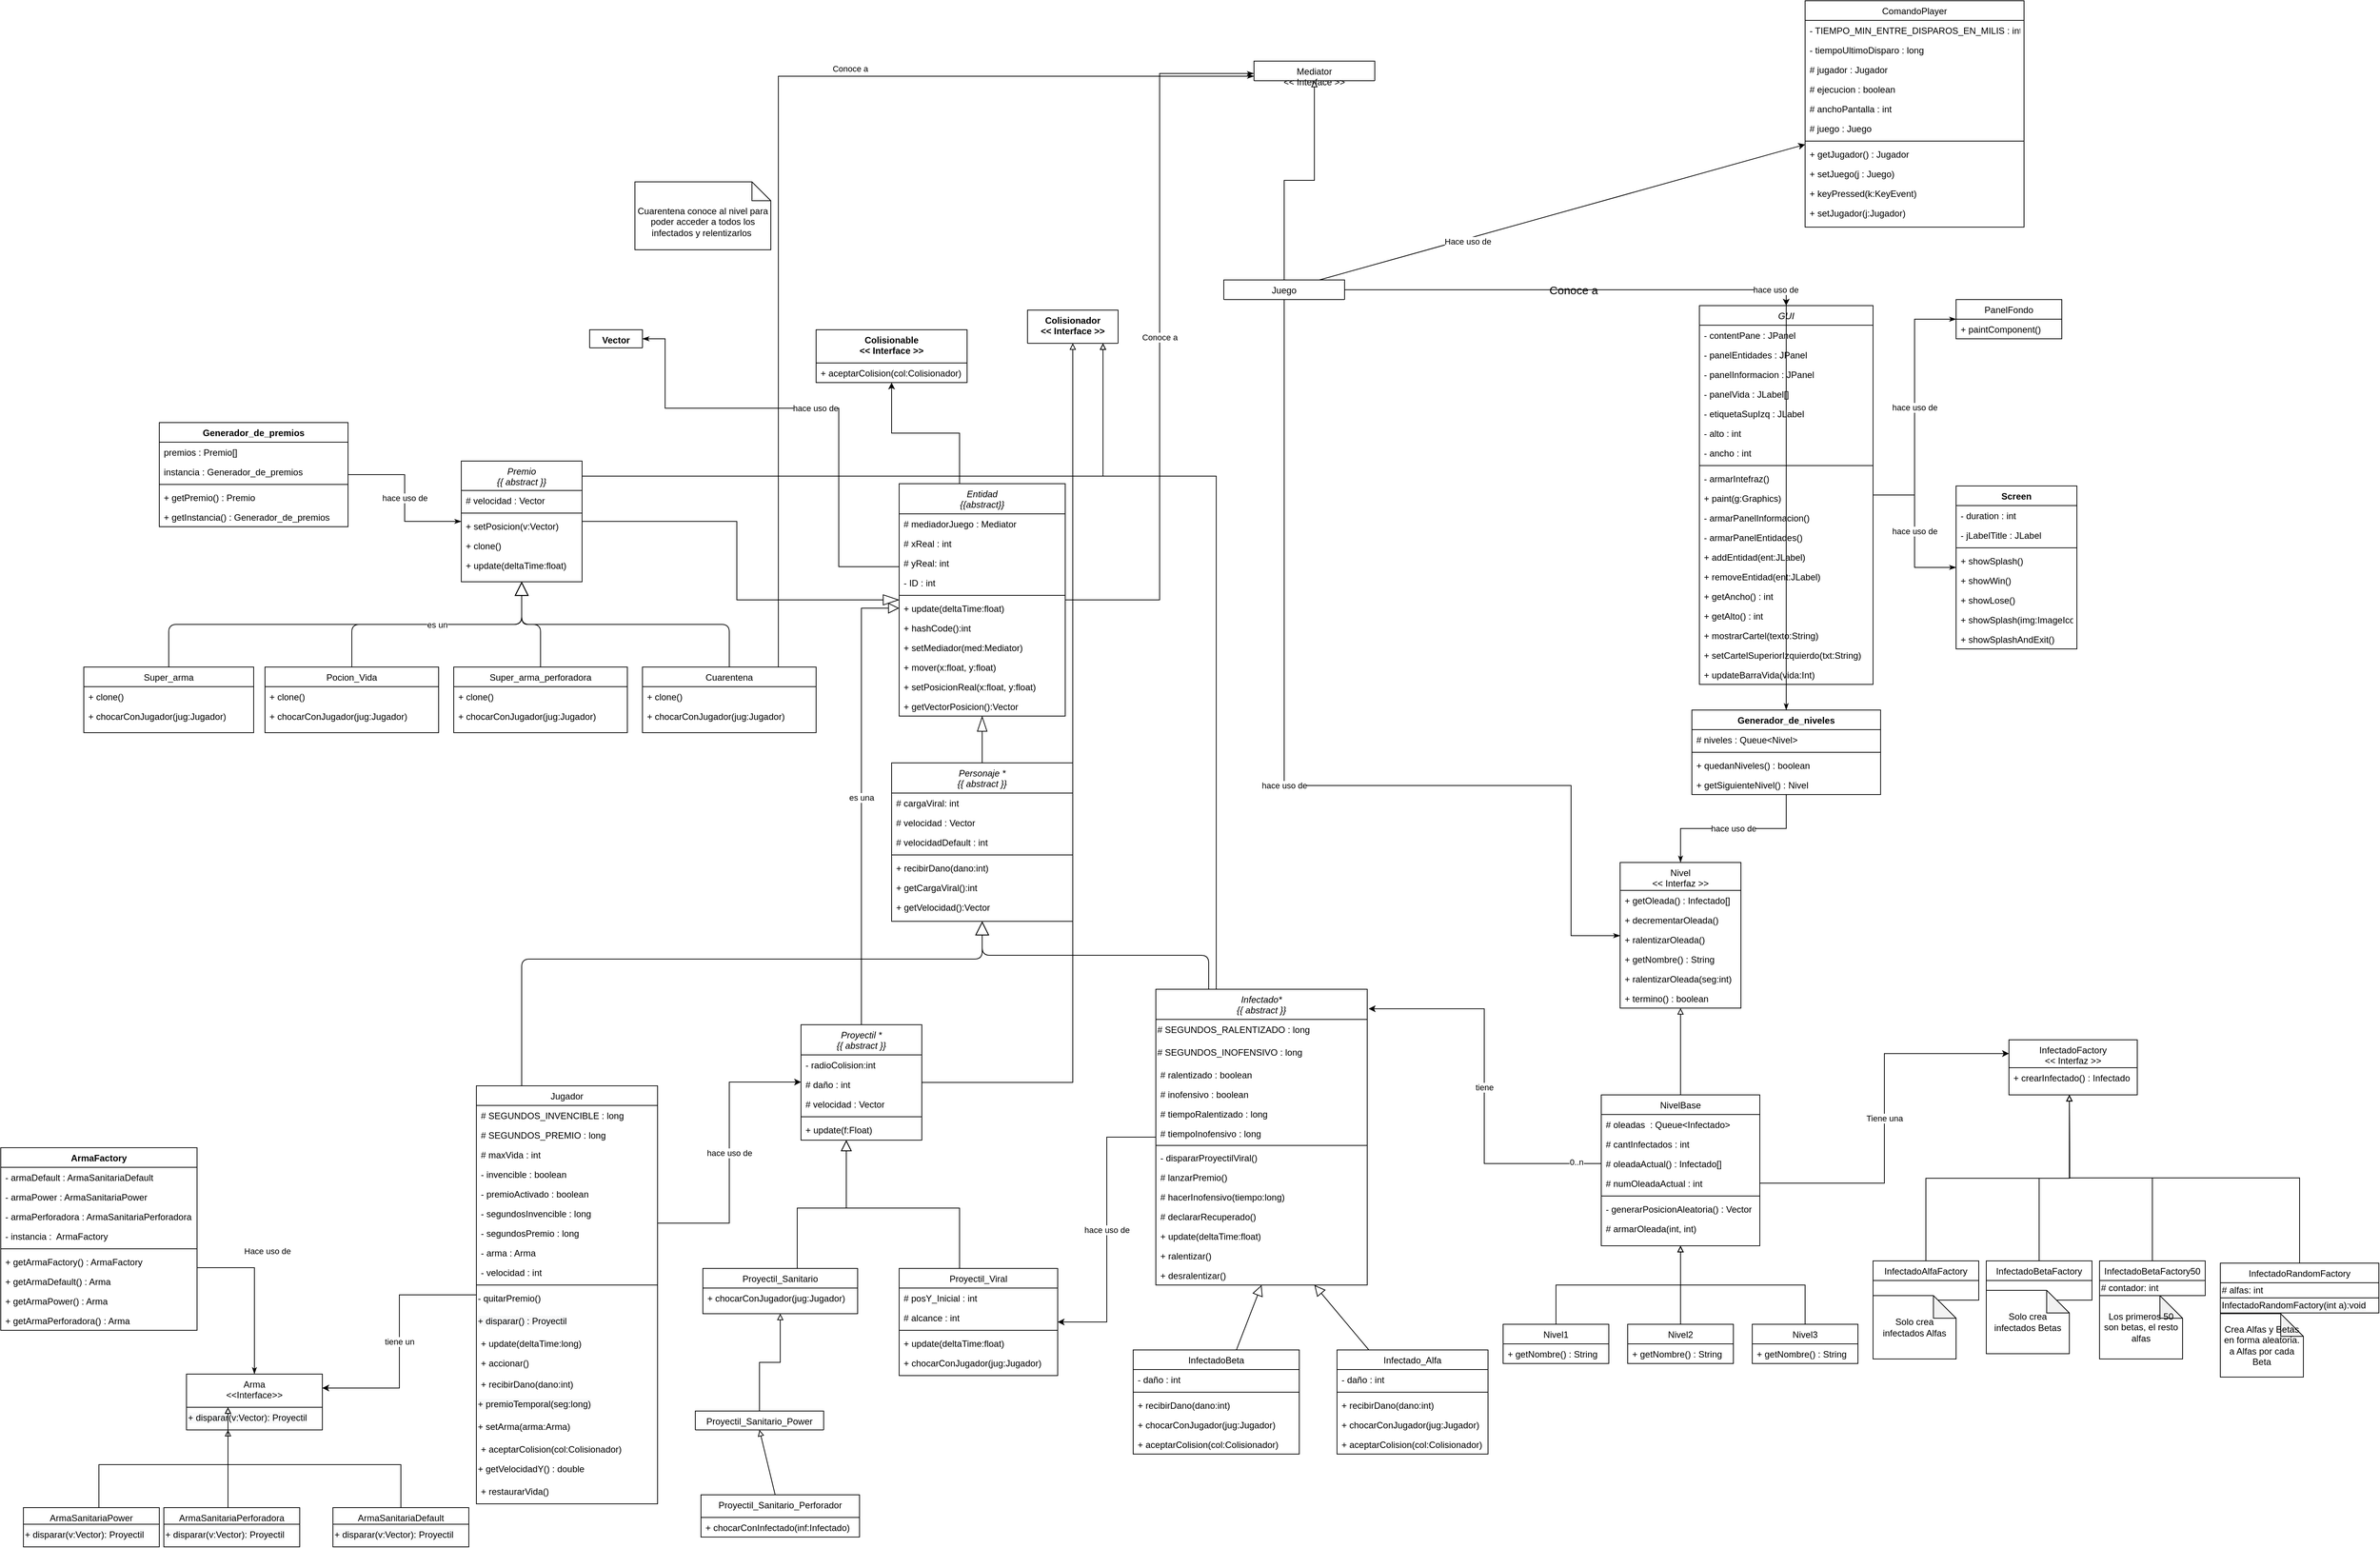 <mxfile version="14.0.0" type="device"><diagram id="vQuCBNVx9QNvoaVjN_wM" name="Page-1"><mxGraphModel dx="3254" dy="1591" grid="1" gridSize="10" guides="1" tooltips="1" connect="1" arrows="1" fold="1" page="1" pageScale="1" pageWidth="827" pageHeight="1169" math="0" shadow="0"><root><mxCell id="0"/><mxCell id="1" parent="0"/><mxCell id="leUIZ2UxrLdY7LqQDR8V-1" value="Nivel&#10;&lt;&lt; Interfaz &gt;&gt;" style="swimlane;fontStyle=0;align=center;verticalAlign=top;childLayout=stackLayout;horizontal=1;startSize=37;horizontalStack=0;resizeParent=1;resizeLast=0;collapsible=1;marginBottom=0;rounded=0;shadow=0;strokeWidth=1;" vertex="1" parent="1"><mxGeometry x="65" y="62" width="160" height="193" as="geometry"><mxRectangle x="230" y="140" width="160" height="26" as="alternateBounds"/></mxGeometry></mxCell><mxCell id="leUIZ2UxrLdY7LqQDR8V-2" value="+ getOleada() : Infectado[]" style="text;align=left;verticalAlign=top;spacingLeft=4;spacingRight=4;overflow=hidden;rotatable=0;points=[[0,0.5],[1,0.5]];portConstraint=eastwest;" vertex="1" parent="leUIZ2UxrLdY7LqQDR8V-1"><mxGeometry y="37" width="160" height="26" as="geometry"/></mxCell><mxCell id="leUIZ2UxrLdY7LqQDR8V-3" value="+ decrementarOleada()" style="text;align=left;verticalAlign=top;spacingLeft=4;spacingRight=4;overflow=hidden;rotatable=0;points=[[0,0.5],[1,0.5]];portConstraint=eastwest;" vertex="1" parent="leUIZ2UxrLdY7LqQDR8V-1"><mxGeometry y="63" width="160" height="26" as="geometry"/></mxCell><mxCell id="leUIZ2UxrLdY7LqQDR8V-4" value="+ ralentizarOleada()" style="text;align=left;verticalAlign=top;spacingLeft=4;spacingRight=4;overflow=hidden;rotatable=0;points=[[0,0.5],[1,0.5]];portConstraint=eastwest;" vertex="1" parent="leUIZ2UxrLdY7LqQDR8V-1"><mxGeometry y="89" width="160" height="26" as="geometry"/></mxCell><mxCell id="leUIZ2UxrLdY7LqQDR8V-5" value="+ getNombre() : String" style="text;align=left;verticalAlign=top;spacingLeft=4;spacingRight=4;overflow=hidden;rotatable=0;points=[[0,0.5],[1,0.5]];portConstraint=eastwest;" vertex="1" parent="leUIZ2UxrLdY7LqQDR8V-1"><mxGeometry y="115" width="160" height="26" as="geometry"/></mxCell><mxCell id="leUIZ2UxrLdY7LqQDR8V-6" value="+ ralentizarOleada(seg:int)" style="text;align=left;verticalAlign=top;spacingLeft=4;spacingRight=4;overflow=hidden;rotatable=0;points=[[0,0.5],[1,0.5]];portConstraint=eastwest;" vertex="1" parent="leUIZ2UxrLdY7LqQDR8V-1"><mxGeometry y="141" width="160" height="26" as="geometry"/></mxCell><mxCell id="leUIZ2UxrLdY7LqQDR8V-7" value="+ termino() : boolean" style="text;align=left;verticalAlign=top;spacingLeft=4;spacingRight=4;overflow=hidden;rotatable=0;points=[[0,0.5],[1,0.5]];portConstraint=eastwest;" vertex="1" parent="leUIZ2UxrLdY7LqQDR8V-1"><mxGeometry y="167" width="160" height="26" as="geometry"/></mxCell><mxCell id="leUIZ2UxrLdY7LqQDR8V-8" style="edgeStyle=orthogonalEdgeStyle;rounded=0;orthogonalLoop=1;jettySize=auto;html=1;endArrow=block;endFill=0;" edge="1" parent="1" source="leUIZ2UxrLdY7LqQDR8V-10" target="leUIZ2UxrLdY7LqQDR8V-238"><mxGeometry relative="1" as="geometry"><Array as="points"><mxPoint x="-470" y="-450"/><mxPoint x="-620" y="-450"/></Array></mxGeometry></mxCell><mxCell id="leUIZ2UxrLdY7LqQDR8V-9" value="hace uso de" style="edgeStyle=orthogonalEdgeStyle;rounded=0;orthogonalLoop=1;jettySize=auto;html=1;endArrow=classic;endFill=1;" edge="1" parent="1" source="leUIZ2UxrLdY7LqQDR8V-10" target="leUIZ2UxrLdY7LqQDR8V-63"><mxGeometry relative="1" as="geometry"/></mxCell><mxCell id="leUIZ2UxrLdY7LqQDR8V-10" value="Infectado*&#10;{{ abstract }}" style="swimlane;fontStyle=2;align=center;verticalAlign=top;childLayout=stackLayout;horizontal=1;startSize=40;horizontalStack=0;resizeParent=1;resizeLast=0;collapsible=1;marginBottom=0;rounded=0;shadow=0;strokeWidth=1;" vertex="1" parent="1"><mxGeometry x="-550" y="230" width="280" height="392" as="geometry"><mxRectangle x="230" y="140" width="160" height="26" as="alternateBounds"/></mxGeometry></mxCell><mxCell id="leUIZ2UxrLdY7LqQDR8V-11" value="&lt;font face=&quot;helvetica&quot;&gt;# SEGUNDOS_RALENTIZADO : long&lt;br&gt;&lt;/font&gt;" style="text;whiteSpace=wrap;html=1;" vertex="1" parent="leUIZ2UxrLdY7LqQDR8V-10"><mxGeometry y="40" width="280" height="30" as="geometry"/></mxCell><mxCell id="leUIZ2UxrLdY7LqQDR8V-12" value="&lt;font face=&quot;helvetica&quot;&gt;# SEGUNDOS_INOFENSIVO : long&lt;br&gt;&lt;/font&gt;" style="text;whiteSpace=wrap;html=1;" vertex="1" parent="leUIZ2UxrLdY7LqQDR8V-10"><mxGeometry y="70" width="280" height="30" as="geometry"/></mxCell><mxCell id="leUIZ2UxrLdY7LqQDR8V-13" value="# ralentizado : boolean" style="text;align=left;verticalAlign=top;spacingLeft=4;spacingRight=4;overflow=hidden;rotatable=0;points=[[0,0.5],[1,0.5]];portConstraint=eastwest;" vertex="1" parent="leUIZ2UxrLdY7LqQDR8V-10"><mxGeometry y="100" width="280" height="26" as="geometry"/></mxCell><mxCell id="leUIZ2UxrLdY7LqQDR8V-14" value="# inofensivo : boolean" style="text;align=left;verticalAlign=top;spacingLeft=4;spacingRight=4;overflow=hidden;rotatable=0;points=[[0,0.5],[1,0.5]];portConstraint=eastwest;" vertex="1" parent="leUIZ2UxrLdY7LqQDR8V-10"><mxGeometry y="126" width="280" height="26" as="geometry"/></mxCell><mxCell id="leUIZ2UxrLdY7LqQDR8V-15" value="# tiempoRalentizado : long" style="text;align=left;verticalAlign=top;spacingLeft=4;spacingRight=4;overflow=hidden;rotatable=0;points=[[0,0.5],[1,0.5]];portConstraint=eastwest;" vertex="1" parent="leUIZ2UxrLdY7LqQDR8V-10"><mxGeometry y="152" width="280" height="26" as="geometry"/></mxCell><mxCell id="leUIZ2UxrLdY7LqQDR8V-16" value="# tiempoInofensivo : long" style="text;align=left;verticalAlign=top;spacingLeft=4;spacingRight=4;overflow=hidden;rotatable=0;points=[[0,0.5],[1,0.5]];portConstraint=eastwest;" vertex="1" parent="leUIZ2UxrLdY7LqQDR8V-10"><mxGeometry y="178" width="280" height="26" as="geometry"/></mxCell><mxCell id="leUIZ2UxrLdY7LqQDR8V-17" value="" style="line;html=1;strokeWidth=1;align=left;verticalAlign=middle;spacingTop=-1;spacingLeft=3;spacingRight=3;rotatable=0;labelPosition=right;points=[];portConstraint=eastwest;" vertex="1" parent="leUIZ2UxrLdY7LqQDR8V-10"><mxGeometry y="204" width="280" height="6" as="geometry"/></mxCell><mxCell id="leUIZ2UxrLdY7LqQDR8V-18" value="- dispararProyectilViral()" style="text;align=left;verticalAlign=top;spacingLeft=4;spacingRight=4;overflow=hidden;rotatable=0;points=[[0,0.5],[1,0.5]];portConstraint=eastwest;" vertex="1" parent="leUIZ2UxrLdY7LqQDR8V-10"><mxGeometry y="210" width="280" height="26" as="geometry"/></mxCell><mxCell id="leUIZ2UxrLdY7LqQDR8V-19" value="# lanzarPremio()" style="text;align=left;verticalAlign=top;spacingLeft=4;spacingRight=4;overflow=hidden;rotatable=0;points=[[0,0.5],[1,0.5]];portConstraint=eastwest;" vertex="1" parent="leUIZ2UxrLdY7LqQDR8V-10"><mxGeometry y="236" width="280" height="26" as="geometry"/></mxCell><mxCell id="leUIZ2UxrLdY7LqQDR8V-20" value="# hacerInofensivo(tiempo:long)" style="text;align=left;verticalAlign=top;spacingLeft=4;spacingRight=4;overflow=hidden;rotatable=0;points=[[0,0.5],[1,0.5]];portConstraint=eastwest;" vertex="1" parent="leUIZ2UxrLdY7LqQDR8V-10"><mxGeometry y="262" width="280" height="26" as="geometry"/></mxCell><mxCell id="leUIZ2UxrLdY7LqQDR8V-21" value="# declararRecuperado()" style="text;align=left;verticalAlign=top;spacingLeft=4;spacingRight=4;overflow=hidden;rotatable=0;points=[[0,0.5],[1,0.5]];portConstraint=eastwest;" vertex="1" parent="leUIZ2UxrLdY7LqQDR8V-10"><mxGeometry y="288" width="280" height="26" as="geometry"/></mxCell><mxCell id="leUIZ2UxrLdY7LqQDR8V-22" value="+ update(deltaTime:float)" style="text;align=left;verticalAlign=top;spacingLeft=4;spacingRight=4;overflow=hidden;rotatable=0;points=[[0,0.5],[1,0.5]];portConstraint=eastwest;" vertex="1" parent="leUIZ2UxrLdY7LqQDR8V-10"><mxGeometry y="314" width="280" height="26" as="geometry"/></mxCell><mxCell id="leUIZ2UxrLdY7LqQDR8V-23" value="+ ralentizar()" style="text;align=left;verticalAlign=top;spacingLeft=4;spacingRight=4;overflow=hidden;rotatable=0;points=[[0,0.5],[1,0.5]];portConstraint=eastwest;" vertex="1" parent="leUIZ2UxrLdY7LqQDR8V-10"><mxGeometry y="340" width="280" height="26" as="geometry"/></mxCell><mxCell id="leUIZ2UxrLdY7LqQDR8V-24" value="+ desralentizar()" style="text;align=left;verticalAlign=top;spacingLeft=4;spacingRight=4;overflow=hidden;rotatable=0;points=[[0,0.5],[1,0.5]];portConstraint=eastwest;" vertex="1" parent="leUIZ2UxrLdY7LqQDR8V-10"><mxGeometry y="366" width="280" height="26" as="geometry"/></mxCell><mxCell id="leUIZ2UxrLdY7LqQDR8V-25" style="edgeStyle=none;rounded=0;orthogonalLoop=1;jettySize=auto;html=1;entryX=0.75;entryY=1;entryDx=0;entryDy=0;startArrow=none;startFill=0;endArrow=block;endFill=0;endSize=12;" edge="1" parent="1" source="leUIZ2UxrLdY7LqQDR8V-26" target="leUIZ2UxrLdY7LqQDR8V-10"><mxGeometry relative="1" as="geometry"/></mxCell><mxCell id="leUIZ2UxrLdY7LqQDR8V-26" value="Infectado_Alfa" style="swimlane;fontStyle=0;align=center;verticalAlign=top;childLayout=stackLayout;horizontal=1;startSize=26;horizontalStack=0;resizeParent=1;resizeLast=0;collapsible=1;marginBottom=0;rounded=0;shadow=0;strokeWidth=1;" vertex="1" parent="1"><mxGeometry x="-310" y="708" width="200" height="138" as="geometry"><mxRectangle x="230" y="140" width="160" height="26" as="alternateBounds"/></mxGeometry></mxCell><mxCell id="leUIZ2UxrLdY7LqQDR8V-27" value="- daño : int" style="text;align=left;verticalAlign=top;spacingLeft=4;spacingRight=4;overflow=hidden;rotatable=0;points=[[0,0.5],[1,0.5]];portConstraint=eastwest;" vertex="1" parent="leUIZ2UxrLdY7LqQDR8V-26"><mxGeometry y="26" width="200" height="26" as="geometry"/></mxCell><mxCell id="leUIZ2UxrLdY7LqQDR8V-28" value="" style="line;html=1;strokeWidth=1;align=left;verticalAlign=middle;spacingTop=-1;spacingLeft=3;spacingRight=3;rotatable=0;labelPosition=right;points=[];portConstraint=eastwest;" vertex="1" parent="leUIZ2UxrLdY7LqQDR8V-26"><mxGeometry y="52" width="200" height="8" as="geometry"/></mxCell><mxCell id="leUIZ2UxrLdY7LqQDR8V-29" value="+ recibirDano(dano:int)" style="text;align=left;verticalAlign=top;spacingLeft=4;spacingRight=4;overflow=hidden;rotatable=0;points=[[0,0.5],[1,0.5]];portConstraint=eastwest;" vertex="1" parent="leUIZ2UxrLdY7LqQDR8V-26"><mxGeometry y="60" width="200" height="26" as="geometry"/></mxCell><mxCell id="leUIZ2UxrLdY7LqQDR8V-30" value="+ chocarConJugador(jug:Jugador)" style="text;align=left;verticalAlign=top;spacingLeft=4;spacingRight=4;overflow=hidden;rotatable=0;points=[[0,0.5],[1,0.5]];portConstraint=eastwest;" vertex="1" parent="leUIZ2UxrLdY7LqQDR8V-26"><mxGeometry y="86" width="200" height="26" as="geometry"/></mxCell><mxCell id="leUIZ2UxrLdY7LqQDR8V-31" value="+ aceptarColision(col:Colisionador)" style="text;align=left;verticalAlign=top;spacingLeft=4;spacingRight=4;overflow=hidden;rotatable=0;points=[[0,0.5],[1,0.5]];portConstraint=eastwest;" vertex="1" parent="leUIZ2UxrLdY7LqQDR8V-26"><mxGeometry y="112" width="200" height="26" as="geometry"/></mxCell><mxCell id="leUIZ2UxrLdY7LqQDR8V-32" style="edgeStyle=none;rounded=0;orthogonalLoop=1;jettySize=auto;html=1;startArrow=none;startFill=0;endArrow=block;endFill=0;endSize=12;entryX=0.5;entryY=1;entryDx=0;entryDy=0;" edge="1" parent="1" source="leUIZ2UxrLdY7LqQDR8V-33" target="leUIZ2UxrLdY7LqQDR8V-10"><mxGeometry relative="1" as="geometry"><mxPoint x="-420" y="434" as="targetPoint"/></mxGeometry></mxCell><mxCell id="leUIZ2UxrLdY7LqQDR8V-33" value="InfectadoBeta" style="swimlane;fontStyle=0;align=center;verticalAlign=top;childLayout=stackLayout;horizontal=1;startSize=26;horizontalStack=0;resizeParent=1;resizeLast=0;collapsible=1;marginBottom=0;rounded=0;shadow=0;strokeWidth=1;" vertex="1" parent="1"><mxGeometry x="-580" y="708" width="220" height="138" as="geometry"><mxRectangle x="230" y="140" width="160" height="26" as="alternateBounds"/></mxGeometry></mxCell><mxCell id="leUIZ2UxrLdY7LqQDR8V-34" value="- daño : int" style="text;align=left;verticalAlign=top;spacingLeft=4;spacingRight=4;overflow=hidden;rotatable=0;points=[[0,0.5],[1,0.5]];portConstraint=eastwest;" vertex="1" parent="leUIZ2UxrLdY7LqQDR8V-33"><mxGeometry y="26" width="220" height="26" as="geometry"/></mxCell><mxCell id="leUIZ2UxrLdY7LqQDR8V-35" value="" style="line;html=1;strokeWidth=1;align=left;verticalAlign=middle;spacingTop=-1;spacingLeft=3;spacingRight=3;rotatable=0;labelPosition=right;points=[];portConstraint=eastwest;" vertex="1" parent="leUIZ2UxrLdY7LqQDR8V-33"><mxGeometry y="52" width="220" height="8" as="geometry"/></mxCell><mxCell id="leUIZ2UxrLdY7LqQDR8V-36" value="+ recibirDano(dano:int)" style="text;align=left;verticalAlign=top;spacingLeft=4;spacingRight=4;overflow=hidden;rotatable=0;points=[[0,0.5],[1,0.5]];portConstraint=eastwest;" vertex="1" parent="leUIZ2UxrLdY7LqQDR8V-33"><mxGeometry y="60" width="220" height="26" as="geometry"/></mxCell><mxCell id="leUIZ2UxrLdY7LqQDR8V-37" value="+ chocarConJugador(jug:Jugador)" style="text;align=left;verticalAlign=top;spacingLeft=4;spacingRight=4;overflow=hidden;rotatable=0;points=[[0,0.5],[1,0.5]];portConstraint=eastwest;" vertex="1" parent="leUIZ2UxrLdY7LqQDR8V-33"><mxGeometry y="86" width="220" height="26" as="geometry"/></mxCell><mxCell id="leUIZ2UxrLdY7LqQDR8V-38" value="+ aceptarColision(col:Colisionador)" style="text;align=left;verticalAlign=top;spacingLeft=4;spacingRight=4;overflow=hidden;rotatable=0;points=[[0,0.5],[1,0.5]];portConstraint=eastwest;" vertex="1" parent="leUIZ2UxrLdY7LqQDR8V-33"><mxGeometry y="112" width="220" height="26" as="geometry"/></mxCell><mxCell id="leUIZ2UxrLdY7LqQDR8V-39" value="tiene un" style="edgeStyle=orthogonalEdgeStyle;rounded=0;orthogonalLoop=1;jettySize=auto;html=1;entryX=1;entryY=0.25;entryDx=0;entryDy=0;endArrow=classic;endFill=1;" edge="1" parent="1" source="leUIZ2UxrLdY7LqQDR8V-41" target="leUIZ2UxrLdY7LqQDR8V-188"><mxGeometry relative="1" as="geometry"/></mxCell><mxCell id="leUIZ2UxrLdY7LqQDR8V-40" value="hace uso de" style="edgeStyle=orthogonalEdgeStyle;rounded=0;orthogonalLoop=1;jettySize=auto;html=1;endArrow=classic;endFill=1;" edge="1" parent="1" source="leUIZ2UxrLdY7LqQDR8V-41" target="leUIZ2UxrLdY7LqQDR8V-71"><mxGeometry relative="1" as="geometry"><Array as="points"><mxPoint x="-1115" y="540"/><mxPoint x="-1115" y="353"/></Array></mxGeometry></mxCell><mxCell id="leUIZ2UxrLdY7LqQDR8V-41" value="Jugador" style="swimlane;fontStyle=0;align=center;verticalAlign=top;childLayout=stackLayout;horizontal=1;startSize=26;horizontalStack=0;resizeParent=1;resizeLast=0;collapsible=1;marginBottom=0;rounded=0;shadow=0;strokeWidth=1;" vertex="1" parent="1"><mxGeometry x="-1450" y="358" width="240" height="554" as="geometry"><mxRectangle x="-1450" y="358" width="160" height="26" as="alternateBounds"/></mxGeometry></mxCell><mxCell id="leUIZ2UxrLdY7LqQDR8V-42" value="# SEGUNDOS_INVENCIBLE : long" style="text;align=left;verticalAlign=top;spacingLeft=4;spacingRight=4;overflow=hidden;rotatable=0;points=[[0,0.5],[1,0.5]];portConstraint=eastwest;" vertex="1" parent="leUIZ2UxrLdY7LqQDR8V-41"><mxGeometry y="26" width="240" height="26" as="geometry"/></mxCell><mxCell id="leUIZ2UxrLdY7LqQDR8V-43" value="# SEGUNDOS_PREMIO : long" style="text;align=left;verticalAlign=top;spacingLeft=4;spacingRight=4;overflow=hidden;rotatable=0;points=[[0,0.5],[1,0.5]];portConstraint=eastwest;" vertex="1" parent="leUIZ2UxrLdY7LqQDR8V-41"><mxGeometry y="52" width="240" height="26" as="geometry"/></mxCell><mxCell id="leUIZ2UxrLdY7LqQDR8V-44" value="# maxVida : int" style="text;align=left;verticalAlign=top;spacingLeft=4;spacingRight=4;overflow=hidden;rotatable=0;points=[[0,0.5],[1,0.5]];portConstraint=eastwest;" vertex="1" parent="leUIZ2UxrLdY7LqQDR8V-41"><mxGeometry y="78" width="240" height="26" as="geometry"/></mxCell><mxCell id="leUIZ2UxrLdY7LqQDR8V-45" value="- invencible : boolean" style="text;align=left;verticalAlign=top;spacingLeft=4;spacingRight=4;overflow=hidden;rotatable=0;points=[[0,0.5],[1,0.5]];portConstraint=eastwest;" vertex="1" parent="leUIZ2UxrLdY7LqQDR8V-41"><mxGeometry y="104" width="240" height="26" as="geometry"/></mxCell><mxCell id="leUIZ2UxrLdY7LqQDR8V-46" value="- premioActivado : boolean" style="text;align=left;verticalAlign=top;spacingLeft=4;spacingRight=4;overflow=hidden;rotatable=0;points=[[0,0.5],[1,0.5]];portConstraint=eastwest;" vertex="1" parent="leUIZ2UxrLdY7LqQDR8V-41"><mxGeometry y="130" width="240" height="26" as="geometry"/></mxCell><mxCell id="leUIZ2UxrLdY7LqQDR8V-47" value="- segundosInvencible : long" style="text;align=left;verticalAlign=top;spacingLeft=4;spacingRight=4;overflow=hidden;rotatable=0;points=[[0,0.5],[1,0.5]];portConstraint=eastwest;" vertex="1" parent="leUIZ2UxrLdY7LqQDR8V-41"><mxGeometry y="156" width="240" height="26" as="geometry"/></mxCell><mxCell id="leUIZ2UxrLdY7LqQDR8V-48" value="- segundosPremio : long" style="text;align=left;verticalAlign=top;spacingLeft=4;spacingRight=4;overflow=hidden;rotatable=0;points=[[0,0.5],[1,0.5]];portConstraint=eastwest;" vertex="1" parent="leUIZ2UxrLdY7LqQDR8V-41"><mxGeometry y="182" width="240" height="26" as="geometry"/></mxCell><mxCell id="leUIZ2UxrLdY7LqQDR8V-49" value="- arma : Arma" style="text;align=left;verticalAlign=top;spacingLeft=4;spacingRight=4;overflow=hidden;rotatable=0;points=[[0,0.5],[1,0.5]];portConstraint=eastwest;" vertex="1" parent="leUIZ2UxrLdY7LqQDR8V-41"><mxGeometry y="208" width="240" height="26" as="geometry"/></mxCell><mxCell id="leUIZ2UxrLdY7LqQDR8V-50" value="- velocidad : int" style="text;align=left;verticalAlign=top;spacingLeft=4;spacingRight=4;overflow=hidden;rotatable=0;points=[[0,0.5],[1,0.5]];portConstraint=eastwest;" vertex="1" parent="leUIZ2UxrLdY7LqQDR8V-41"><mxGeometry y="234" width="240" height="26" as="geometry"/></mxCell><mxCell id="leUIZ2UxrLdY7LqQDR8V-51" value="" style="line;html=1;strokeWidth=1;align=left;verticalAlign=middle;spacingTop=-1;spacingLeft=3;spacingRight=3;rotatable=0;labelPosition=right;points=[];portConstraint=eastwest;" vertex="1" parent="leUIZ2UxrLdY7LqQDR8V-41"><mxGeometry y="260" width="240" height="8" as="geometry"/></mxCell><mxCell id="leUIZ2UxrLdY7LqQDR8V-52" value="&lt;font face=&quot;helvetica&quot;&gt;- quitarPremio()&lt;br&gt;&lt;/font&gt;" style="text;whiteSpace=wrap;html=1;" vertex="1" parent="leUIZ2UxrLdY7LqQDR8V-41"><mxGeometry y="268" width="240" height="30" as="geometry"/></mxCell><mxCell id="leUIZ2UxrLdY7LqQDR8V-53" value="&lt;span style=&quot;color: rgb(0 , 0 , 0) ; font-family: &amp;#34;helvetica&amp;#34; ; font-size: 12px ; font-style: normal ; font-weight: 400 ; letter-spacing: normal ; text-align: left ; text-indent: 0px ; text-transform: none ; word-spacing: 0px ; background-color: rgb(248 , 249 , 250) ; display: inline ; float: none&quot;&gt;+ disparar() : Proyectil&lt;/span&gt;" style="text;whiteSpace=wrap;html=1;" vertex="1" parent="leUIZ2UxrLdY7LqQDR8V-41"><mxGeometry y="298" width="240" height="30" as="geometry"/></mxCell><mxCell id="leUIZ2UxrLdY7LqQDR8V-54" value="+ update(deltaTime:long)" style="text;align=left;verticalAlign=top;spacingLeft=4;spacingRight=4;overflow=hidden;rotatable=0;points=[[0,0.5],[1,0.5]];portConstraint=eastwest;" vertex="1" parent="leUIZ2UxrLdY7LqQDR8V-41"><mxGeometry y="328" width="240" height="26" as="geometry"/></mxCell><mxCell id="leUIZ2UxrLdY7LqQDR8V-55" value="+ accionar()" style="text;align=left;verticalAlign=top;spacingLeft=4;spacingRight=4;overflow=hidden;rotatable=0;points=[[0,0.5],[1,0.5]];portConstraint=eastwest;" vertex="1" parent="leUIZ2UxrLdY7LqQDR8V-41"><mxGeometry y="354" width="240" height="28" as="geometry"/></mxCell><mxCell id="leUIZ2UxrLdY7LqQDR8V-56" value="+ recibirDano(dano:int)" style="text;align=left;verticalAlign=top;spacingLeft=4;spacingRight=4;overflow=hidden;rotatable=0;points=[[0,0.5],[1,0.5]];portConstraint=eastwest;" vertex="1" parent="leUIZ2UxrLdY7LqQDR8V-41"><mxGeometry y="382" width="240" height="26" as="geometry"/></mxCell><mxCell id="leUIZ2UxrLdY7LqQDR8V-57" value="&lt;span style=&quot;color: rgb(0 , 0 , 0) ; font-family: &amp;#34;helvetica&amp;#34; ; font-size: 12px ; font-style: normal ; font-weight: 400 ; letter-spacing: normal ; text-align: left ; text-indent: 0px ; text-transform: none ; word-spacing: 0px ; background-color: rgb(248 , 249 , 250) ; display: inline ; float: none&quot;&gt;+ premioTemporal(seg:long)&lt;/span&gt;" style="text;whiteSpace=wrap;html=1;" vertex="1" parent="leUIZ2UxrLdY7LqQDR8V-41"><mxGeometry y="408" width="240" height="30" as="geometry"/></mxCell><mxCell id="leUIZ2UxrLdY7LqQDR8V-58" value="&lt;font face=&quot;helvetica&quot;&gt;+ setArma(arma:Arma)&lt;br&gt;&lt;/font&gt;" style="text;whiteSpace=wrap;html=1;" vertex="1" parent="leUIZ2UxrLdY7LqQDR8V-41"><mxGeometry y="438" width="240" height="30" as="geometry"/></mxCell><mxCell id="leUIZ2UxrLdY7LqQDR8V-59" value="+ aceptarColision(col:Colisionador)" style="text;align=left;verticalAlign=top;spacingLeft=4;spacingRight=4;overflow=hidden;rotatable=0;points=[[0,0.5],[1,0.5]];portConstraint=eastwest;" vertex="1" parent="leUIZ2UxrLdY7LqQDR8V-41"><mxGeometry y="468" width="240" height="26" as="geometry"/></mxCell><mxCell id="leUIZ2UxrLdY7LqQDR8V-60" value="&lt;font face=&quot;helvetica&quot;&gt;+ getVelocidadY() : double&lt;br&gt;&lt;/font&gt;" style="text;whiteSpace=wrap;html=1;" vertex="1" parent="leUIZ2UxrLdY7LqQDR8V-41"><mxGeometry y="494" width="240" height="30" as="geometry"/></mxCell><mxCell id="leUIZ2UxrLdY7LqQDR8V-61" value="+ restaurarVida()" style="text;align=left;verticalAlign=top;spacingLeft=4;spacingRight=4;overflow=hidden;rotatable=0;points=[[0,0.5],[1,0.5]];portConstraint=eastwest;" vertex="1" parent="leUIZ2UxrLdY7LqQDR8V-41"><mxGeometry y="524" width="240" height="26" as="geometry"/></mxCell><mxCell id="leUIZ2UxrLdY7LqQDR8V-62" style="edgeStyle=orthogonalEdgeStyle;rounded=0;orthogonalLoop=1;jettySize=auto;html=1;startArrow=none;startFill=0;endArrow=block;endFill=0;endSize=12;" edge="1" parent="1" source="leUIZ2UxrLdY7LqQDR8V-63" target="leUIZ2UxrLdY7LqQDR8V-71"><mxGeometry relative="1" as="geometry"><Array as="points"><mxPoint x="-810" y="520"/><mxPoint x="-960" y="520"/></Array></mxGeometry></mxCell><mxCell id="leUIZ2UxrLdY7LqQDR8V-63" value="Proyectil_Viral" style="swimlane;fontStyle=0;align=center;verticalAlign=top;childLayout=stackLayout;horizontal=1;startSize=26;horizontalStack=0;resizeParent=1;resizeLast=0;collapsible=1;marginBottom=0;rounded=0;shadow=0;strokeWidth=1;" vertex="1" parent="1"><mxGeometry x="-890" y="600" width="210" height="142" as="geometry"><mxRectangle x="-890" y="600" width="160" height="26" as="alternateBounds"/></mxGeometry></mxCell><mxCell id="leUIZ2UxrLdY7LqQDR8V-64" value="# posY_Inicial : int" style="text;align=left;verticalAlign=top;spacingLeft=4;spacingRight=4;overflow=hidden;rotatable=0;points=[[0,0.5],[1,0.5]];portConstraint=eastwest;" vertex="1" parent="leUIZ2UxrLdY7LqQDR8V-63"><mxGeometry y="26" width="210" height="26" as="geometry"/></mxCell><mxCell id="leUIZ2UxrLdY7LqQDR8V-65" value="# alcance : int" style="text;align=left;verticalAlign=top;spacingLeft=4;spacingRight=4;overflow=hidden;rotatable=0;points=[[0,0.5],[1,0.5]];portConstraint=eastwest;" vertex="1" parent="leUIZ2UxrLdY7LqQDR8V-63"><mxGeometry y="52" width="210" height="26" as="geometry"/></mxCell><mxCell id="leUIZ2UxrLdY7LqQDR8V-66" value="" style="line;html=1;strokeWidth=1;align=left;verticalAlign=middle;spacingTop=-1;spacingLeft=3;spacingRight=3;rotatable=0;labelPosition=right;points=[];portConstraint=eastwest;" vertex="1" parent="leUIZ2UxrLdY7LqQDR8V-63"><mxGeometry y="78" width="210" height="8" as="geometry"/></mxCell><mxCell id="leUIZ2UxrLdY7LqQDR8V-67" value="+ update(deltaTime:float)" style="text;align=left;verticalAlign=top;spacingLeft=4;spacingRight=4;overflow=hidden;rotatable=0;points=[[0,0.5],[1,0.5]];portConstraint=eastwest;" vertex="1" parent="leUIZ2UxrLdY7LqQDR8V-63"><mxGeometry y="86" width="210" height="26" as="geometry"/></mxCell><mxCell id="leUIZ2UxrLdY7LqQDR8V-68" value="+ chocarConJugador(jug:Jugador)" style="text;align=left;verticalAlign=top;spacingLeft=4;spacingRight=4;overflow=hidden;rotatable=0;points=[[0,0.5],[1,0.5]];portConstraint=eastwest;" vertex="1" parent="leUIZ2UxrLdY7LqQDR8V-63"><mxGeometry y="112" width="210" height="26" as="geometry"/></mxCell><mxCell id="leUIZ2UxrLdY7LqQDR8V-69" value="es una" style="edgeStyle=orthogonalEdgeStyle;rounded=0;orthogonalLoop=1;jettySize=auto;html=1;entryX=0;entryY=0.5;entryDx=0;entryDy=0;startArrow=none;startFill=0;endArrow=block;endFill=0;endSize=12;" edge="1" parent="1" source="leUIZ2UxrLdY7LqQDR8V-71" target="leUIZ2UxrLdY7LqQDR8V-141"><mxGeometry relative="1" as="geometry"/></mxCell><mxCell id="leUIZ2UxrLdY7LqQDR8V-70" style="edgeStyle=orthogonalEdgeStyle;rounded=0;orthogonalLoop=1;jettySize=auto;html=1;endArrow=block;endFill=0;" edge="1" parent="1" source="leUIZ2UxrLdY7LqQDR8V-71" target="leUIZ2UxrLdY7LqQDR8V-238"><mxGeometry relative="1" as="geometry"/></mxCell><mxCell id="leUIZ2UxrLdY7LqQDR8V-71" value="Proyectil *&#10;{{ abstract }}" style="swimlane;fontStyle=2;align=center;verticalAlign=top;childLayout=stackLayout;horizontal=1;startSize=40;horizontalStack=0;resizeParent=1;resizeLast=0;collapsible=1;marginBottom=0;rounded=0;shadow=0;strokeWidth=1;" vertex="1" parent="1"><mxGeometry x="-1020" y="277" width="160" height="153" as="geometry"><mxRectangle x="-1020" y="277" width="170" height="33" as="alternateBounds"/></mxGeometry></mxCell><mxCell id="leUIZ2UxrLdY7LqQDR8V-72" value="- radioColision:int" style="text;align=left;verticalAlign=top;spacingLeft=4;spacingRight=4;overflow=hidden;rotatable=0;points=[[0,0.5],[1,0.5]];portConstraint=eastwest;" vertex="1" parent="leUIZ2UxrLdY7LqQDR8V-71"><mxGeometry y="40" width="160" height="26" as="geometry"/></mxCell><mxCell id="leUIZ2UxrLdY7LqQDR8V-73" value="# daño : int" style="text;align=left;verticalAlign=top;spacingLeft=4;spacingRight=4;overflow=hidden;rotatable=0;points=[[0,0.5],[1,0.5]];portConstraint=eastwest;" vertex="1" parent="leUIZ2UxrLdY7LqQDR8V-71"><mxGeometry y="66" width="160" height="26" as="geometry"/></mxCell><mxCell id="leUIZ2UxrLdY7LqQDR8V-74" value="# velocidad : Vector" style="text;align=left;verticalAlign=top;spacingLeft=4;spacingRight=4;overflow=hidden;rotatable=0;points=[[0,0.5],[1,0.5]];portConstraint=eastwest;" vertex="1" parent="leUIZ2UxrLdY7LqQDR8V-71"><mxGeometry y="92" width="160" height="26" as="geometry"/></mxCell><mxCell id="leUIZ2UxrLdY7LqQDR8V-75" value="" style="line;html=1;strokeWidth=1;align=left;verticalAlign=middle;spacingTop=-1;spacingLeft=3;spacingRight=3;rotatable=0;labelPosition=right;points=[];portConstraint=eastwest;" vertex="1" parent="leUIZ2UxrLdY7LqQDR8V-71"><mxGeometry y="118" width="160" height="8" as="geometry"/></mxCell><mxCell id="leUIZ2UxrLdY7LqQDR8V-76" value="+ update(f:Float)" style="text;align=left;verticalAlign=top;spacingLeft=4;spacingRight=4;overflow=hidden;rotatable=0;points=[[0,0.5],[1,0.5]];portConstraint=eastwest;" vertex="1" parent="leUIZ2UxrLdY7LqQDR8V-71"><mxGeometry y="126" width="160" height="26" as="geometry"/></mxCell><mxCell id="leUIZ2UxrLdY7LqQDR8V-77" style="edgeStyle=none;rounded=0;orthogonalLoop=1;jettySize=auto;html=1;entryX=0.5;entryY=1;entryDx=0;entryDy=0;startArrow=none;startFill=0;endArrow=block;endFill=0;" edge="1" parent="1" source="leUIZ2UxrLdY7LqQDR8V-78" target="leUIZ2UxrLdY7LqQDR8V-150"><mxGeometry relative="1" as="geometry"/></mxCell><mxCell id="leUIZ2UxrLdY7LqQDR8V-78" value="Proyectil_Sanitario_Perforador" style="swimlane;fontStyle=0;align=center;verticalAlign=top;childLayout=stackLayout;horizontal=1;startSize=30;horizontalStack=0;resizeParent=1;resizeLast=0;collapsible=1;marginBottom=0;rounded=0;shadow=0;strokeWidth=1;" vertex="1" parent="1"><mxGeometry x="-1152.5" y="900" width="210" height="56" as="geometry"><mxRectangle x="-1152.5" y="900" width="160" height="26" as="alternateBounds"/></mxGeometry></mxCell><mxCell id="leUIZ2UxrLdY7LqQDR8V-79" value="+ chocarConInfectado(inf:Infectado)" style="text;align=left;verticalAlign=top;spacingLeft=4;spacingRight=4;overflow=hidden;rotatable=0;points=[[0,0.5],[1,0.5]];portConstraint=eastwest;" vertex="1" parent="leUIZ2UxrLdY7LqQDR8V-78"><mxGeometry y="30" width="210" height="26" as="geometry"/></mxCell><mxCell id="leUIZ2UxrLdY7LqQDR8V-80" style="edgeStyle=orthogonalEdgeStyle;rounded=0;orthogonalLoop=1;jettySize=auto;html=1;endArrow=blockThin;endFill=0;endSize=19;" edge="1" parent="1" source="leUIZ2UxrLdY7LqQDR8V-82" target="leUIZ2UxrLdY7LqQDR8V-135"><mxGeometry relative="1" as="geometry"/></mxCell><mxCell id="leUIZ2UxrLdY7LqQDR8V-81" style="edgeStyle=orthogonalEdgeStyle;rounded=0;orthogonalLoop=1;jettySize=auto;html=1;endArrow=block;endFill=0;" edge="1" parent="1" source="leUIZ2UxrLdY7LqQDR8V-82" target="leUIZ2UxrLdY7LqQDR8V-238"><mxGeometry relative="1" as="geometry"><Array as="points"><mxPoint x="-620" y="-450"/></Array></mxGeometry></mxCell><mxCell id="leUIZ2UxrLdY7LqQDR8V-82" value="Premio&#10;{{ abstract }}" style="swimlane;fontStyle=2;align=center;verticalAlign=top;childLayout=stackLayout;horizontal=1;startSize=39;horizontalStack=0;resizeParent=1;resizeLast=0;collapsible=1;marginBottom=0;rounded=0;shadow=0;strokeWidth=1;" vertex="1" parent="1"><mxGeometry x="-1470" y="-470" width="160" height="160" as="geometry"><mxRectangle x="-1470" y="-470" width="160" height="26" as="alternateBounds"/></mxGeometry></mxCell><mxCell id="leUIZ2UxrLdY7LqQDR8V-83" value="# velocidad : Vector" style="text;align=left;verticalAlign=top;spacingLeft=4;spacingRight=4;overflow=hidden;rotatable=0;points=[[0,0.5],[1,0.5]];portConstraint=eastwest;" vertex="1" parent="leUIZ2UxrLdY7LqQDR8V-82"><mxGeometry y="39" width="160" height="26" as="geometry"/></mxCell><mxCell id="leUIZ2UxrLdY7LqQDR8V-84" value="" style="line;html=1;strokeWidth=1;align=left;verticalAlign=middle;spacingTop=-1;spacingLeft=3;spacingRight=3;rotatable=0;labelPosition=right;points=[];portConstraint=eastwest;" vertex="1" parent="leUIZ2UxrLdY7LqQDR8V-82"><mxGeometry y="65" width="160" height="8" as="geometry"/></mxCell><mxCell id="leUIZ2UxrLdY7LqQDR8V-85" value="+ setPosicion(v:Vector)" style="text;align=left;verticalAlign=top;spacingLeft=4;spacingRight=4;overflow=hidden;rotatable=0;points=[[0,0.5],[1,0.5]];portConstraint=eastwest;" vertex="1" parent="leUIZ2UxrLdY7LqQDR8V-82"><mxGeometry y="73" width="160" height="26" as="geometry"/></mxCell><mxCell id="leUIZ2UxrLdY7LqQDR8V-86" value="+ clone()" style="text;align=left;verticalAlign=top;spacingLeft=4;spacingRight=4;overflow=hidden;rotatable=0;points=[[0,0.5],[1,0.5]];portConstraint=eastwest;" vertex="1" parent="leUIZ2UxrLdY7LqQDR8V-82"><mxGeometry y="99" width="160" height="26" as="geometry"/></mxCell><mxCell id="leUIZ2UxrLdY7LqQDR8V-87" value="+ update(deltaTime:float)" style="text;align=left;verticalAlign=top;spacingLeft=4;spacingRight=4;overflow=hidden;rotatable=0;points=[[0,0.5],[1,0.5]];portConstraint=eastwest;" vertex="1" parent="leUIZ2UxrLdY7LqQDR8V-82"><mxGeometry y="125" width="160" height="26" as="geometry"/></mxCell><mxCell id="leUIZ2UxrLdY7LqQDR8V-88" value="Conoce a" style="edgeStyle=orthogonalEdgeStyle;rounded=0;orthogonalLoop=1;jettySize=auto;html=1;endArrow=classicThin;endFill=1;" edge="1" parent="1" source="leUIZ2UxrLdY7LqQDR8V-89" target="leUIZ2UxrLdY7LqQDR8V-203"><mxGeometry x="0.243" y="10" relative="1" as="geometry"><mxPoint x="-500" y="-980" as="targetPoint"/><Array as="points"><mxPoint x="-1050" y="-980"/></Array><mxPoint as="offset"/></mxGeometry></mxCell><mxCell id="leUIZ2UxrLdY7LqQDR8V-89" value="Cuarentena" style="swimlane;fontStyle=0;align=center;verticalAlign=top;childLayout=stackLayout;horizontal=1;startSize=26;horizontalStack=0;resizeParent=1;resizeLast=0;collapsible=1;marginBottom=0;rounded=0;shadow=0;strokeWidth=1;" vertex="1" parent="1"><mxGeometry x="-1230" y="-197" width="230" height="87" as="geometry"><mxRectangle x="230" y="140" width="160" height="26" as="alternateBounds"/></mxGeometry></mxCell><mxCell id="leUIZ2UxrLdY7LqQDR8V-90" value="+ clone()" style="text;align=left;verticalAlign=top;spacingLeft=4;spacingRight=4;overflow=hidden;rotatable=0;points=[[0,0.5],[1,0.5]];portConstraint=eastwest;" vertex="1" parent="leUIZ2UxrLdY7LqQDR8V-89"><mxGeometry y="26" width="230" height="26" as="geometry"/></mxCell><mxCell id="leUIZ2UxrLdY7LqQDR8V-91" value="+ chocarConJugador(jug:Jugador)" style="text;align=left;verticalAlign=top;spacingLeft=4;spacingRight=4;overflow=hidden;rotatable=0;points=[[0,0.5],[1,0.5]];portConstraint=eastwest;" vertex="1" parent="leUIZ2UxrLdY7LqQDR8V-89"><mxGeometry y="52" width="230" height="26" as="geometry"/></mxCell><mxCell id="leUIZ2UxrLdY7LqQDR8V-92" value="Super_arma" style="swimlane;fontStyle=0;align=center;verticalAlign=top;childLayout=stackLayout;horizontal=1;startSize=26;horizontalStack=0;resizeParent=1;resizeLast=0;collapsible=1;marginBottom=0;rounded=0;shadow=0;strokeWidth=1;" vertex="1" parent="1"><mxGeometry x="-1970" y="-197" width="225" height="87" as="geometry"><mxRectangle x="230" y="140" width="160" height="26" as="alternateBounds"/></mxGeometry></mxCell><mxCell id="leUIZ2UxrLdY7LqQDR8V-93" value="+ clone()" style="text;align=left;verticalAlign=top;spacingLeft=4;spacingRight=4;overflow=hidden;rotatable=0;points=[[0,0.5],[1,0.5]];portConstraint=eastwest;" vertex="1" parent="leUIZ2UxrLdY7LqQDR8V-92"><mxGeometry y="26" width="225" height="26" as="geometry"/></mxCell><mxCell id="leUIZ2UxrLdY7LqQDR8V-94" value="+ chocarConJugador(jug:Jugador)" style="text;align=left;verticalAlign=top;spacingLeft=4;spacingRight=4;overflow=hidden;rotatable=0;points=[[0,0.5],[1,0.5]];portConstraint=eastwest;" vertex="1" parent="leUIZ2UxrLdY7LqQDR8V-92"><mxGeometry y="52" width="225" height="26" as="geometry"/></mxCell><mxCell id="leUIZ2UxrLdY7LqQDR8V-95" value="" style="endArrow=block;endSize=16;endFill=0;html=1;exitX=0.5;exitY=0;exitDx=0;exitDy=0;entryX=0.5;entryY=1;entryDx=0;entryDy=0;edgeStyle=orthogonalEdgeStyle;" edge="1" parent="1" source="leUIZ2UxrLdY7LqQDR8V-92" target="leUIZ2UxrLdY7LqQDR8V-82"><mxGeometry x="-0.444" width="160" relative="1" as="geometry"><mxPoint x="-1310" y="-197" as="sourcePoint"/><mxPoint x="-1205" y="-259" as="targetPoint"/><mxPoint as="offset"/></mxGeometry></mxCell><mxCell id="leUIZ2UxrLdY7LqQDR8V-96" value="Pocion_Vida" style="swimlane;fontStyle=0;align=center;verticalAlign=top;childLayout=stackLayout;horizontal=1;startSize=26;horizontalStack=0;resizeParent=1;resizeLast=0;collapsible=1;marginBottom=0;rounded=0;shadow=0;strokeWidth=1;" vertex="1" parent="1"><mxGeometry x="-1730" y="-197" width="230" height="87" as="geometry"><mxRectangle x="230" y="140" width="160" height="26" as="alternateBounds"/></mxGeometry></mxCell><mxCell id="leUIZ2UxrLdY7LqQDR8V-97" value="+ clone()" style="text;align=left;verticalAlign=top;spacingLeft=4;spacingRight=4;overflow=hidden;rotatable=0;points=[[0,0.5],[1,0.5]];portConstraint=eastwest;" vertex="1" parent="leUIZ2UxrLdY7LqQDR8V-96"><mxGeometry y="26" width="230" height="26" as="geometry"/></mxCell><mxCell id="leUIZ2UxrLdY7LqQDR8V-98" value="+ chocarConJugador(jug:Jugador)" style="text;align=left;verticalAlign=top;spacingLeft=4;spacingRight=4;overflow=hidden;rotatable=0;points=[[0,0.5],[1,0.5]];portConstraint=eastwest;" vertex="1" parent="leUIZ2UxrLdY7LqQDR8V-96"><mxGeometry y="52" width="230" height="26" as="geometry"/></mxCell><mxCell id="leUIZ2UxrLdY7LqQDR8V-99" value="es un" style="endArrow=block;endSize=16;endFill=0;html=1;exitX=0.5;exitY=0;exitDx=0;exitDy=0;entryX=0.5;entryY=1;entryDx=0;entryDy=0;edgeStyle=orthogonalEdgeStyle;" edge="1" parent="1" source="leUIZ2UxrLdY7LqQDR8V-96" target="leUIZ2UxrLdY7LqQDR8V-82"><mxGeometry width="160" relative="1" as="geometry"><mxPoint x="-1485" y="-179" as="sourcePoint"/><mxPoint x="-1380" y="-219" as="targetPoint"/></mxGeometry></mxCell><mxCell id="leUIZ2UxrLdY7LqQDR8V-100" value="Cuarentena conoce al nivel para poder acceder a todos los infectados y relentizarlos&amp;nbsp;" style="shape=note2;boundedLbl=1;whiteSpace=wrap;html=1;size=25;verticalAlign=top;align=center;" vertex="1" parent="1"><mxGeometry x="-1240" y="-840" width="180" height="90" as="geometry"/></mxCell><mxCell id="leUIZ2UxrLdY7LqQDR8V-101" value="hace uso de" style="edgeStyle=orthogonalEdgeStyle;rounded=0;orthogonalLoop=1;jettySize=auto;html=1;endArrow=classicThin;endFill=1;" edge="1" parent="1" source="leUIZ2UxrLdY7LqQDR8V-103" target="leUIZ2UxrLdY7LqQDR8V-273"><mxGeometry relative="1" as="geometry"/></mxCell><mxCell id="leUIZ2UxrLdY7LqQDR8V-102" value="hace uso de" style="edgeStyle=orthogonalEdgeStyle;rounded=0;orthogonalLoop=1;jettySize=auto;html=1;endArrow=classicThin;endFill=1;" edge="1" parent="1" source="leUIZ2UxrLdY7LqQDR8V-103" target="leUIZ2UxrLdY7LqQDR8V-275"><mxGeometry relative="1" as="geometry"/></mxCell><mxCell id="leUIZ2UxrLdY7LqQDR8V-103" value="GUI" style="swimlane;fontStyle=2;align=center;verticalAlign=top;childLayout=stackLayout;horizontal=1;startSize=26;horizontalStack=0;resizeParent=1;resizeLast=0;collapsible=1;marginBottom=0;rounded=0;shadow=0;strokeWidth=1;" vertex="1" parent="1"><mxGeometry x="170" y="-676" width="230" height="502" as="geometry"><mxRectangle x="230" y="140" width="160" height="26" as="alternateBounds"/></mxGeometry></mxCell><mxCell id="leUIZ2UxrLdY7LqQDR8V-104" value="- contentPane : JPanel" style="text;align=left;verticalAlign=top;spacingLeft=4;spacingRight=4;overflow=hidden;rotatable=0;points=[[0,0.5],[1,0.5]];portConstraint=eastwest;fontStyle=0" vertex="1" parent="leUIZ2UxrLdY7LqQDR8V-103"><mxGeometry y="26" width="230" height="26" as="geometry"/></mxCell><mxCell id="leUIZ2UxrLdY7LqQDR8V-105" value="- panelEntidades : JPanel" style="text;align=left;verticalAlign=top;spacingLeft=4;spacingRight=4;overflow=hidden;rotatable=0;points=[[0,0.5],[1,0.5]];portConstraint=eastwest;fontStyle=0" vertex="1" parent="leUIZ2UxrLdY7LqQDR8V-103"><mxGeometry y="52" width="230" height="26" as="geometry"/></mxCell><mxCell id="leUIZ2UxrLdY7LqQDR8V-106" value="- panelInformacion : JPanel" style="text;align=left;verticalAlign=top;spacingLeft=4;spacingRight=4;overflow=hidden;rotatable=0;points=[[0,0.5],[1,0.5]];portConstraint=eastwest;fontStyle=0" vertex="1" parent="leUIZ2UxrLdY7LqQDR8V-103"><mxGeometry y="78" width="230" height="26" as="geometry"/></mxCell><mxCell id="leUIZ2UxrLdY7LqQDR8V-107" value="- panelVida : JLabel[]" style="text;align=left;verticalAlign=top;spacingLeft=4;spacingRight=4;overflow=hidden;rotatable=0;points=[[0,0.5],[1,0.5]];portConstraint=eastwest;" vertex="1" parent="leUIZ2UxrLdY7LqQDR8V-103"><mxGeometry y="104" width="230" height="26" as="geometry"/></mxCell><mxCell id="leUIZ2UxrLdY7LqQDR8V-108" value="- etiquetaSupIzq : JLabel" style="text;align=left;verticalAlign=top;spacingLeft=4;spacingRight=4;overflow=hidden;rotatable=0;points=[[0,0.5],[1,0.5]];portConstraint=eastwest;" vertex="1" parent="leUIZ2UxrLdY7LqQDR8V-103"><mxGeometry y="130" width="230" height="26" as="geometry"/></mxCell><mxCell id="leUIZ2UxrLdY7LqQDR8V-109" value="- alto : int" style="text;align=left;verticalAlign=top;spacingLeft=4;spacingRight=4;overflow=hidden;rotatable=0;points=[[0,0.5],[1,0.5]];portConstraint=eastwest;" vertex="1" parent="leUIZ2UxrLdY7LqQDR8V-103"><mxGeometry y="156" width="230" height="26" as="geometry"/></mxCell><mxCell id="leUIZ2UxrLdY7LqQDR8V-110" value="- ancho : int" style="text;align=left;verticalAlign=top;spacingLeft=4;spacingRight=4;overflow=hidden;rotatable=0;points=[[0,0.5],[1,0.5]];portConstraint=eastwest;" vertex="1" parent="leUIZ2UxrLdY7LqQDR8V-103"><mxGeometry y="182" width="230" height="26" as="geometry"/></mxCell><mxCell id="leUIZ2UxrLdY7LqQDR8V-111" value="" style="line;html=1;strokeWidth=1;align=left;verticalAlign=middle;spacingTop=-1;spacingLeft=3;spacingRight=3;rotatable=0;labelPosition=right;points=[];portConstraint=eastwest;" vertex="1" parent="leUIZ2UxrLdY7LqQDR8V-103"><mxGeometry y="208" width="230" height="8" as="geometry"/></mxCell><mxCell id="leUIZ2UxrLdY7LqQDR8V-112" value="- armarIntefraz()" style="text;align=left;verticalAlign=top;spacingLeft=4;spacingRight=4;overflow=hidden;rotatable=0;points=[[0,0.5],[1,0.5]];portConstraint=eastwest;" vertex="1" parent="leUIZ2UxrLdY7LqQDR8V-103"><mxGeometry y="216" width="230" height="26" as="geometry"/></mxCell><mxCell id="leUIZ2UxrLdY7LqQDR8V-113" value="+ paint(g:Graphics)" style="text;align=left;verticalAlign=top;spacingLeft=4;spacingRight=4;overflow=hidden;rotatable=0;points=[[0,0.5],[1,0.5]];portConstraint=eastwest;" vertex="1" parent="leUIZ2UxrLdY7LqQDR8V-103"><mxGeometry y="242" width="230" height="26" as="geometry"/></mxCell><mxCell id="leUIZ2UxrLdY7LqQDR8V-114" value="- armarPanelInformacion()" style="text;align=left;verticalAlign=top;spacingLeft=4;spacingRight=4;overflow=hidden;rotatable=0;points=[[0,0.5],[1,0.5]];portConstraint=eastwest;" vertex="1" parent="leUIZ2UxrLdY7LqQDR8V-103"><mxGeometry y="268" width="230" height="26" as="geometry"/></mxCell><mxCell id="leUIZ2UxrLdY7LqQDR8V-115" value="- armarPanelEntidades()" style="text;align=left;verticalAlign=top;spacingLeft=4;spacingRight=4;overflow=hidden;rotatable=0;points=[[0,0.5],[1,0.5]];portConstraint=eastwest;" vertex="1" parent="leUIZ2UxrLdY7LqQDR8V-103"><mxGeometry y="294" width="230" height="26" as="geometry"/></mxCell><mxCell id="leUIZ2UxrLdY7LqQDR8V-116" value="+ addEntidad(ent:JLabel)" style="text;align=left;verticalAlign=top;spacingLeft=4;spacingRight=4;overflow=hidden;rotatable=0;points=[[0,0.5],[1,0.5]];portConstraint=eastwest;" vertex="1" parent="leUIZ2UxrLdY7LqQDR8V-103"><mxGeometry y="320" width="230" height="26" as="geometry"/></mxCell><mxCell id="leUIZ2UxrLdY7LqQDR8V-117" value="+ removeEntidad(ent:JLabel)" style="text;align=left;verticalAlign=top;spacingLeft=4;spacingRight=4;overflow=hidden;rotatable=0;points=[[0,0.5],[1,0.5]];portConstraint=eastwest;" vertex="1" parent="leUIZ2UxrLdY7LqQDR8V-103"><mxGeometry y="346" width="230" height="26" as="geometry"/></mxCell><mxCell id="leUIZ2UxrLdY7LqQDR8V-118" value="+ getAncho() : int" style="text;align=left;verticalAlign=top;spacingLeft=4;spacingRight=4;overflow=hidden;rotatable=0;points=[[0,0.5],[1,0.5]];portConstraint=eastwest;" vertex="1" parent="leUIZ2UxrLdY7LqQDR8V-103"><mxGeometry y="372" width="230" height="26" as="geometry"/></mxCell><mxCell id="leUIZ2UxrLdY7LqQDR8V-119" value="+ getAlto() : int" style="text;align=left;verticalAlign=top;spacingLeft=4;spacingRight=4;overflow=hidden;rotatable=0;points=[[0,0.5],[1,0.5]];portConstraint=eastwest;" vertex="1" parent="leUIZ2UxrLdY7LqQDR8V-103"><mxGeometry y="398" width="230" height="26" as="geometry"/></mxCell><mxCell id="leUIZ2UxrLdY7LqQDR8V-120" value="+ mostrarCartel(texto:String)" style="text;align=left;verticalAlign=top;spacingLeft=4;spacingRight=4;overflow=hidden;rotatable=0;points=[[0,0.5],[1,0.5]];portConstraint=eastwest;" vertex="1" parent="leUIZ2UxrLdY7LqQDR8V-103"><mxGeometry y="424" width="230" height="26" as="geometry"/></mxCell><mxCell id="leUIZ2UxrLdY7LqQDR8V-121" value="+ setCartelSuperiorIzquierdo(txt:String)" style="text;align=left;verticalAlign=top;spacingLeft=4;spacingRight=4;overflow=hidden;rotatable=0;points=[[0,0.5],[1,0.5]];portConstraint=eastwest;" vertex="1" parent="leUIZ2UxrLdY7LqQDR8V-103"><mxGeometry y="450" width="230" height="26" as="geometry"/></mxCell><mxCell id="leUIZ2UxrLdY7LqQDR8V-122" value="+ updateBarraVida(vida:Int)" style="text;align=left;verticalAlign=top;spacingLeft=4;spacingRight=4;overflow=hidden;rotatable=0;points=[[0,0.5],[1,0.5]];portConstraint=eastwest;" vertex="1" parent="leUIZ2UxrLdY7LqQDR8V-103"><mxGeometry y="476" width="230" height="26" as="geometry"/></mxCell><mxCell id="leUIZ2UxrLdY7LqQDR8V-123" style="edgeStyle=orthogonalEdgeStyle;rounded=0;orthogonalLoop=1;jettySize=auto;html=1;endSize=18;endArrow=blockThin;endFill=0;" edge="1" parent="1" source="leUIZ2UxrLdY7LqQDR8V-124" target="leUIZ2UxrLdY7LqQDR8V-135"><mxGeometry relative="1" as="geometry"/></mxCell><mxCell id="leUIZ2UxrLdY7LqQDR8V-124" value="Personaje *&#10;{{ abstract }}" style="swimlane;fontStyle=2;align=center;verticalAlign=top;childLayout=stackLayout;horizontal=1;startSize=40;horizontalStack=0;resizeParent=1;resizeLast=0;collapsible=1;marginBottom=0;rounded=0;shadow=0;strokeWidth=1;" vertex="1" parent="1"><mxGeometry x="-900" y="-70" width="240" height="210" as="geometry"><mxRectangle x="230" y="140" width="160" height="26" as="alternateBounds"/></mxGeometry></mxCell><mxCell id="leUIZ2UxrLdY7LqQDR8V-125" value="# cargaViral: int" style="text;align=left;verticalAlign=top;spacingLeft=4;spacingRight=4;overflow=hidden;rotatable=0;points=[[0,0.5],[1,0.5]];portConstraint=eastwest;" vertex="1" parent="leUIZ2UxrLdY7LqQDR8V-124"><mxGeometry y="40" width="240" height="26" as="geometry"/></mxCell><mxCell id="leUIZ2UxrLdY7LqQDR8V-126" value="# velocidad : Vector" style="text;align=left;verticalAlign=top;spacingLeft=4;spacingRight=4;overflow=hidden;rotatable=0;points=[[0,0.5],[1,0.5]];portConstraint=eastwest;" vertex="1" parent="leUIZ2UxrLdY7LqQDR8V-124"><mxGeometry y="66" width="240" height="26" as="geometry"/></mxCell><mxCell id="leUIZ2UxrLdY7LqQDR8V-127" value="# velocidadDefault : int" style="text;align=left;verticalAlign=top;spacingLeft=4;spacingRight=4;overflow=hidden;rotatable=0;points=[[0,0.5],[1,0.5]];portConstraint=eastwest;" vertex="1" parent="leUIZ2UxrLdY7LqQDR8V-124"><mxGeometry y="92" width="240" height="26" as="geometry"/></mxCell><mxCell id="leUIZ2UxrLdY7LqQDR8V-128" value="" style="line;html=1;strokeWidth=1;align=left;verticalAlign=middle;spacingTop=-1;spacingLeft=3;spacingRight=3;rotatable=0;labelPosition=right;points=[];portConstraint=eastwest;" vertex="1" parent="leUIZ2UxrLdY7LqQDR8V-124"><mxGeometry y="118" width="240" height="8" as="geometry"/></mxCell><mxCell id="leUIZ2UxrLdY7LqQDR8V-129" value="+ recibirDano(dano:int)" style="text;align=left;verticalAlign=top;spacingLeft=4;spacingRight=4;overflow=hidden;rotatable=0;points=[[0,0.5],[1,0.5]];portConstraint=eastwest;" vertex="1" parent="leUIZ2UxrLdY7LqQDR8V-124"><mxGeometry y="126" width="240" height="26" as="geometry"/></mxCell><mxCell id="leUIZ2UxrLdY7LqQDR8V-130" value="+ getCargaViral():int" style="text;align=left;verticalAlign=top;spacingLeft=4;spacingRight=4;overflow=hidden;rotatable=0;points=[[0,0.5],[1,0.5]];portConstraint=eastwest;" vertex="1" parent="leUIZ2UxrLdY7LqQDR8V-124"><mxGeometry y="152" width="240" height="26" as="geometry"/></mxCell><mxCell id="leUIZ2UxrLdY7LqQDR8V-131" value="+ getVelocidad():Vector" style="text;align=left;verticalAlign=top;spacingLeft=4;spacingRight=4;overflow=hidden;rotatable=0;points=[[0,0.5],[1,0.5]];portConstraint=eastwest;" vertex="1" parent="leUIZ2UxrLdY7LqQDR8V-124"><mxGeometry y="178" width="240" height="26" as="geometry"/></mxCell><mxCell id="leUIZ2UxrLdY7LqQDR8V-132" value="Conoce a" style="edgeStyle=orthogonalEdgeStyle;rounded=0;orthogonalLoop=1;jettySize=auto;html=1;entryX=-0.001;entryY=0.63;entryDx=0;entryDy=0;entryPerimeter=0;endArrow=classicThin;endFill=1;" edge="1" parent="1" source="leUIZ2UxrLdY7LqQDR8V-135" target="leUIZ2UxrLdY7LqQDR8V-204"><mxGeometry relative="1" as="geometry"/></mxCell><mxCell id="leUIZ2UxrLdY7LqQDR8V-133" style="edgeStyle=orthogonalEdgeStyle;rounded=0;orthogonalLoop=1;jettySize=auto;html=1;" edge="1" parent="1" source="leUIZ2UxrLdY7LqQDR8V-135" target="leUIZ2UxrLdY7LqQDR8V-236"><mxGeometry relative="1" as="geometry"><Array as="points"><mxPoint x="-810" y="-507"/><mxPoint x="-900" y="-507"/></Array></mxGeometry></mxCell><mxCell id="leUIZ2UxrLdY7LqQDR8V-134" value="hace uso de" style="edgeStyle=orthogonalEdgeStyle;rounded=0;orthogonalLoop=1;jettySize=auto;html=1;endArrow=classicThin;endFill=1;" edge="1" parent="1" source="leUIZ2UxrLdY7LqQDR8V-135" target="leUIZ2UxrLdY7LqQDR8V-284"><mxGeometry relative="1" as="geometry"><Array as="points"><mxPoint x="-970" y="-330"/><mxPoint x="-970" y="-540"/><mxPoint x="-1200" y="-540"/></Array></mxGeometry></mxCell><mxCell id="leUIZ2UxrLdY7LqQDR8V-135" value="Entidad&#10;{{abstract}}" style="swimlane;fontStyle=2;align=center;verticalAlign=top;childLayout=stackLayout;horizontal=1;startSize=40;horizontalStack=0;resizeParent=1;resizeLast=0;collapsible=1;marginBottom=0;rounded=0;shadow=0;strokeWidth=1;" vertex="1" parent="1"><mxGeometry x="-890" y="-440" width="220" height="308" as="geometry"><mxRectangle x="-890" y="-440" width="160" height="26" as="alternateBounds"/></mxGeometry></mxCell><mxCell id="leUIZ2UxrLdY7LqQDR8V-136" value="# mediadorJuego : Mediator" style="text;align=left;verticalAlign=top;spacingLeft=4;spacingRight=4;overflow=hidden;rotatable=0;points=[[0,0.5],[1,0.5]];portConstraint=eastwest;" vertex="1" parent="leUIZ2UxrLdY7LqQDR8V-135"><mxGeometry y="40" width="220" height="26" as="geometry"/></mxCell><mxCell id="leUIZ2UxrLdY7LqQDR8V-137" value="# xReal : int" style="text;align=left;verticalAlign=top;spacingLeft=4;spacingRight=4;overflow=hidden;rotatable=0;points=[[0,0.5],[1,0.5]];portConstraint=eastwest;" vertex="1" parent="leUIZ2UxrLdY7LqQDR8V-135"><mxGeometry y="66" width="220" height="26" as="geometry"/></mxCell><mxCell id="leUIZ2UxrLdY7LqQDR8V-138" value="# yReal: int" style="text;align=left;verticalAlign=top;spacingLeft=4;spacingRight=4;overflow=hidden;rotatable=0;points=[[0,0.5],[1,0.5]];portConstraint=eastwest;" vertex="1" parent="leUIZ2UxrLdY7LqQDR8V-135"><mxGeometry y="92" width="220" height="26" as="geometry"/></mxCell><mxCell id="leUIZ2UxrLdY7LqQDR8V-139" value="- ID : int" style="text;align=left;verticalAlign=top;spacingLeft=4;spacingRight=4;overflow=hidden;rotatable=0;points=[[0,0.5],[1,0.5]];portConstraint=eastwest;" vertex="1" parent="leUIZ2UxrLdY7LqQDR8V-135"><mxGeometry y="118" width="220" height="26" as="geometry"/></mxCell><mxCell id="leUIZ2UxrLdY7LqQDR8V-140" value="" style="line;html=1;strokeWidth=1;align=left;verticalAlign=middle;spacingTop=-1;spacingLeft=3;spacingRight=3;rotatable=0;labelPosition=right;points=[];portConstraint=eastwest;" vertex="1" parent="leUIZ2UxrLdY7LqQDR8V-135"><mxGeometry y="144" width="220" height="8" as="geometry"/></mxCell><mxCell id="leUIZ2UxrLdY7LqQDR8V-141" value="+ update(deltaTime:float)" style="text;align=left;verticalAlign=top;spacingLeft=4;spacingRight=4;overflow=hidden;rotatable=0;points=[[0,0.5],[1,0.5]];portConstraint=eastwest;" vertex="1" parent="leUIZ2UxrLdY7LqQDR8V-135"><mxGeometry y="152" width="220" height="26" as="geometry"/></mxCell><mxCell id="leUIZ2UxrLdY7LqQDR8V-142" value="+ hashCode():int" style="text;align=left;verticalAlign=top;spacingLeft=4;spacingRight=4;overflow=hidden;rotatable=0;points=[[0,0.5],[1,0.5]];portConstraint=eastwest;" vertex="1" parent="leUIZ2UxrLdY7LqQDR8V-135"><mxGeometry y="178" width="220" height="26" as="geometry"/></mxCell><mxCell id="leUIZ2UxrLdY7LqQDR8V-143" value="+ setMediador(med:Mediator)" style="text;align=left;verticalAlign=top;spacingLeft=4;spacingRight=4;overflow=hidden;rotatable=0;points=[[0,0.5],[1,0.5]];portConstraint=eastwest;" vertex="1" parent="leUIZ2UxrLdY7LqQDR8V-135"><mxGeometry y="204" width="220" height="26" as="geometry"/></mxCell><mxCell id="leUIZ2UxrLdY7LqQDR8V-144" value="+ mover(x:float, y:float)" style="text;align=left;verticalAlign=top;spacingLeft=4;spacingRight=4;overflow=hidden;rotatable=0;points=[[0,0.5],[1,0.5]];portConstraint=eastwest;" vertex="1" parent="leUIZ2UxrLdY7LqQDR8V-135"><mxGeometry y="230" width="220" height="26" as="geometry"/></mxCell><mxCell id="leUIZ2UxrLdY7LqQDR8V-145" value="+ setPosicionReal(x:float, y:float)" style="text;align=left;verticalAlign=top;spacingLeft=4;spacingRight=4;overflow=hidden;rotatable=0;points=[[0,0.5],[1,0.5]];portConstraint=eastwest;" vertex="1" parent="leUIZ2UxrLdY7LqQDR8V-135"><mxGeometry y="256" width="220" height="26" as="geometry"/></mxCell><mxCell id="leUIZ2UxrLdY7LqQDR8V-146" value="+ getVectorPosicion():Vector" style="text;align=left;verticalAlign=top;spacingLeft=4;spacingRight=4;overflow=hidden;rotatable=0;points=[[0,0.5],[1,0.5]];portConstraint=eastwest;" vertex="1" parent="leUIZ2UxrLdY7LqQDR8V-135"><mxGeometry y="282" width="220" height="26" as="geometry"/></mxCell><mxCell id="leUIZ2UxrLdY7LqQDR8V-147" value="" style="endArrow=block;endSize=16;endFill=0;html=1;entryX=0.5;entryY=1;entryDx=0;entryDy=0;exitX=0.25;exitY=0;exitDx=0;exitDy=0;edgeStyle=orthogonalEdgeStyle;" edge="1" parent="1" source="leUIZ2UxrLdY7LqQDR8V-41" target="leUIZ2UxrLdY7LqQDR8V-124"><mxGeometry width="160" relative="1" as="geometry"><mxPoint x="-595" y="-60" as="sourcePoint"/><mxPoint x="-595" y="-120" as="targetPoint"/><Array as="points"><mxPoint x="-1390" y="190"/><mxPoint x="-780" y="190"/></Array></mxGeometry></mxCell><mxCell id="leUIZ2UxrLdY7LqQDR8V-148" value="" style="endArrow=block;endSize=16;endFill=0;html=1;entryX=0.5;entryY=1;entryDx=0;entryDy=0;exitX=0.25;exitY=0;exitDx=0;exitDy=0;edgeStyle=orthogonalEdgeStyle;" edge="1" parent="1" source="leUIZ2UxrLdY7LqQDR8V-10" target="leUIZ2UxrLdY7LqQDR8V-124"><mxGeometry x="-0.103" width="160" relative="1" as="geometry"><mxPoint x="-410" y="270" as="sourcePoint"/><mxPoint x="-595" y="70" as="targetPoint"/><mxPoint as="offset"/></mxGeometry></mxCell><mxCell id="leUIZ2UxrLdY7LqQDR8V-149" style="edgeStyle=orthogonalEdgeStyle;rounded=0;orthogonalLoop=1;jettySize=auto;html=1;entryX=0.5;entryY=1;entryDx=0;entryDy=0;startArrow=none;startFill=0;endArrow=block;endFill=0;" edge="1" parent="1" source="leUIZ2UxrLdY7LqQDR8V-150" target="leUIZ2UxrLdY7LqQDR8V-152"><mxGeometry relative="1" as="geometry"><mxPoint x="-840" y="760.29" as="targetPoint"/></mxGeometry></mxCell><mxCell id="leUIZ2UxrLdY7LqQDR8V-150" value="Proyectil_Sanitario_Power" style="swimlane;fontStyle=0;align=center;verticalAlign=top;childLayout=stackLayout;horizontal=1;startSize=25;horizontalStack=0;resizeParent=1;resizeParentMax=0;resizeLast=0;collapsible=1;marginBottom=0;" vertex="1" collapsed="1" parent="1"><mxGeometry x="-1160" y="789" width="170" height="25" as="geometry"><mxRectangle x="-1160" y="789" width="180" height="25" as="alternateBounds"/></mxGeometry></mxCell><mxCell id="leUIZ2UxrLdY7LqQDR8V-151" style="edgeStyle=orthogonalEdgeStyle;rounded=0;orthogonalLoop=1;jettySize=auto;html=1;startArrow=none;startFill=0;endArrow=block;endFill=0;endSize=12;" edge="1" parent="1" source="leUIZ2UxrLdY7LqQDR8V-152" target="leUIZ2UxrLdY7LqQDR8V-71"><mxGeometry relative="1" as="geometry"><Array as="points"><mxPoint x="-1025" y="520"/><mxPoint x="-960" y="520"/></Array></mxGeometry></mxCell><mxCell id="leUIZ2UxrLdY7LqQDR8V-152" value="Proyectil_Sanitario" style="swimlane;fontStyle=0;align=center;verticalAlign=top;childLayout=stackLayout;horizontal=1;startSize=26;horizontalStack=0;resizeParent=1;resizeLast=0;collapsible=1;marginBottom=0;rounded=0;shadow=0;strokeWidth=1;" vertex="1" parent="1"><mxGeometry x="-1150" y="600" width="205" height="60" as="geometry"><mxRectangle x="-1150" y="600" width="160" height="26" as="alternateBounds"/></mxGeometry></mxCell><mxCell id="leUIZ2UxrLdY7LqQDR8V-153" value="+ chocarConJugador(jug:Jugador)" style="text;align=left;verticalAlign=top;spacingLeft=4;spacingRight=4;overflow=hidden;rotatable=0;points=[[0,0.5],[1,0.5]];portConstraint=eastwest;" vertex="1" parent="leUIZ2UxrLdY7LqQDR8V-152"><mxGeometry y="26" width="205" height="26" as="geometry"/></mxCell><mxCell id="leUIZ2UxrLdY7LqQDR8V-154" value="Conoce a" style="edgeStyle=orthogonalEdgeStyle;rounded=0;orthogonalLoop=1;jettySize=auto;html=1;fontSize=15;" edge="1" parent="1" source="leUIZ2UxrLdY7LqQDR8V-158" target="leUIZ2UxrLdY7LqQDR8V-103"><mxGeometry relative="1" as="geometry"/></mxCell><mxCell id="leUIZ2UxrLdY7LqQDR8V-155" style="edgeStyle=orthogonalEdgeStyle;rounded=0;orthogonalLoop=1;jettySize=auto;html=1;endArrow=block;endFill=0;" edge="1" parent="1" source="leUIZ2UxrLdY7LqQDR8V-158" target="leUIZ2UxrLdY7LqQDR8V-203"><mxGeometry relative="1" as="geometry"/></mxCell><mxCell id="leUIZ2UxrLdY7LqQDR8V-156" value="hace uso de" style="edgeStyle=orthogonalEdgeStyle;rounded=0;orthogonalLoop=1;jettySize=auto;html=1;endArrow=classicThin;endFill=1;" edge="1" parent="1" source="leUIZ2UxrLdY7LqQDR8V-158" target="leUIZ2UxrLdY7LqQDR8V-268"><mxGeometry relative="1" as="geometry"/></mxCell><mxCell id="leUIZ2UxrLdY7LqQDR8V-157" value="hace uso de" style="edgeStyle=orthogonalEdgeStyle;rounded=0;orthogonalLoop=1;jettySize=auto;html=1;endArrow=classicThin;endFill=1;" edge="1" parent="1" source="leUIZ2UxrLdY7LqQDR8V-158" target="leUIZ2UxrLdY7LqQDR8V-1"><mxGeometry relative="1" as="geometry"><Array as="points"><mxPoint y="-40"/><mxPoint y="159"/></Array></mxGeometry></mxCell><mxCell id="leUIZ2UxrLdY7LqQDR8V-158" value="Juego&#10;" style="swimlane;fontStyle=0;align=center;verticalAlign=top;childLayout=stackLayout;horizontal=1;startSize=26;horizontalStack=0;resizeParent=1;resizeLast=0;collapsible=1;marginBottom=0;rounded=0;shadow=0;strokeWidth=1;" vertex="1" collapsed="1" parent="1"><mxGeometry x="-460" y="-710" width="160" height="26" as="geometry"><mxRectangle x="-460" y="-710" width="270" height="762" as="alternateBounds"/></mxGeometry></mxCell><mxCell id="leUIZ2UxrLdY7LqQDR8V-159" value="# interfaz : GUI" style="text;align=left;verticalAlign=top;spacingLeft=4;spacingRight=4;overflow=hidden;rotatable=0;points=[[0,0.5],[1,0.5]];portConstraint=eastwest;" vertex="1" parent="leUIZ2UxrLdY7LqQDR8V-158"><mxGeometry y="26" width="160" height="26" as="geometry"/></mxCell><mxCell id="leUIZ2UxrLdY7LqQDR8V-160" value="# jugador : Jugador" style="text;align=left;verticalAlign=top;spacingLeft=4;spacingRight=4;overflow=hidden;rotatable=0;points=[[0,0.5],[1,0.5]];portConstraint=eastwest;" vertex="1" parent="leUIZ2UxrLdY7LqQDR8V-158"><mxGeometry y="52" width="160" height="26" as="geometry"/></mxCell><mxCell id="leUIZ2UxrLdY7LqQDR8V-161" value="# niveles : Generador_Niveles" style="text;align=left;verticalAlign=top;spacingLeft=4;spacingRight=4;overflow=hidden;rotatable=0;points=[[0,0.5],[1,0.5]];portConstraint=eastwest;" vertex="1" parent="leUIZ2UxrLdY7LqQDR8V-158"><mxGeometry y="78" width="160" height="26" as="geometry"/></mxCell><mxCell id="leUIZ2UxrLdY7LqQDR8V-162" value="# nivelActual : Nivel" style="text;align=left;verticalAlign=top;spacingLeft=4;spacingRight=4;overflow=hidden;rotatable=0;points=[[0,0.5],[1,0.5]];portConstraint=eastwest;" vertex="1" parent="leUIZ2UxrLdY7LqQDR8V-158"><mxGeometry y="104" width="160" height="26" as="geometry"/></mxCell><mxCell id="leUIZ2UxrLdY7LqQDR8V-163" value="# controlesPlayer : Controlador_Player" style="text;align=left;verticalAlign=top;spacingLeft=4;spacingRight=4;overflow=hidden;rotatable=0;points=[[0,0.5],[1,0.5]];portConstraint=eastwest;" vertex="1" parent="leUIZ2UxrLdY7LqQDR8V-158"><mxGeometry y="130" width="160" height="26" as="geometry"/></mxCell><mxCell id="leUIZ2UxrLdY7LqQDR8V-164" value="- entidades : Map&lt;Integer, Entidad&gt;" style="text;align=left;verticalAlign=top;spacingLeft=4;spacingRight=4;overflow=hidden;rotatable=0;points=[[0,0.5],[1,0.5]];portConstraint=eastwest;" vertex="1" parent="leUIZ2UxrLdY7LqQDR8V-158"><mxGeometry y="156" width="160" height="26" as="geometry"/></mxCell><mxCell id="leUIZ2UxrLdY7LqQDR8V-165" value="- colisionadores : Map&lt;Integer, Colisionador&gt;" style="text;align=left;verticalAlign=top;spacingLeft=4;spacingRight=4;overflow=hidden;rotatable=0;points=[[0,0.5],[1,0.5]];portConstraint=eastwest;" vertex="1" parent="leUIZ2UxrLdY7LqQDR8V-158"><mxGeometry y="182" width="160" height="26" as="geometry"/></mxCell><mxCell id="leUIZ2UxrLdY7LqQDR8V-166" value="- termino : Boolean" style="text;align=left;verticalAlign=top;spacingLeft=4;spacingRight=4;overflow=hidden;rotatable=0;points=[[0,0.5],[1,0.5]];portConstraint=eastwest;" vertex="1" parent="leUIZ2UxrLdY7LqQDR8V-158"><mxGeometry y="208" width="160" height="26" as="geometry"/></mxCell><mxCell id="leUIZ2UxrLdY7LqQDR8V-167" value="- deltaTime :  float" style="text;align=left;verticalAlign=top;spacingLeft=4;spacingRight=4;overflow=hidden;rotatable=0;points=[[0,0.5],[1,0.5]];portConstraint=eastwest;" vertex="1" parent="leUIZ2UxrLdY7LqQDR8V-158"><mxGeometry y="234" width="160" height="26" as="geometry"/></mxCell><mxCell id="leUIZ2UxrLdY7LqQDR8V-168" value="- screen : Screen" style="text;align=left;verticalAlign=top;spacingLeft=4;spacingRight=4;overflow=hidden;rotatable=0;points=[[0,0.5],[1,0.5]];portConstraint=eastwest;" vertex="1" parent="leUIZ2UxrLdY7LqQDR8V-158"><mxGeometry y="260" width="160" height="26" as="geometry"/></mxCell><mxCell id="leUIZ2UxrLdY7LqQDR8V-169" value="- UNIDAD_DE_TIEMPO_EN_NANOSEG : int" style="text;align=left;verticalAlign=top;spacingLeft=4;spacingRight=4;overflow=hidden;rotatable=0;points=[[0,0.5],[1,0.5]];portConstraint=eastwest;" vertex="1" parent="leUIZ2UxrLdY7LqQDR8V-158"><mxGeometry y="286" width="160" height="26" as="geometry"/></mxCell><mxCell id="leUIZ2UxrLdY7LqQDR8V-170" value="- NANOSEGUNDOS_EN_UN_SEGUNDO : int" style="text;align=left;verticalAlign=top;spacingLeft=4;spacingRight=4;overflow=hidden;rotatable=0;points=[[0,0.5],[1,0.5]];portConstraint=eastwest;" vertex="1" parent="leUIZ2UxrLdY7LqQDR8V-158"><mxGeometry y="312" width="160" height="26" as="geometry"/></mxCell><mxCell id="leUIZ2UxrLdY7LqQDR8V-171" value="- TIEMPO_POR_FRAME : int" style="text;align=left;verticalAlign=top;spacingLeft=4;spacingRight=4;overflow=hidden;rotatable=0;points=[[0,0.5],[1,0.5]];portConstraint=eastwest;" vertex="1" parent="leUIZ2UxrLdY7LqQDR8V-158"><mxGeometry y="338" width="160" height="26" as="geometry"/></mxCell><mxCell id="leUIZ2UxrLdY7LqQDR8V-172" value="" style="line;html=1;strokeWidth=1;align=left;verticalAlign=middle;spacingTop=-1;spacingLeft=3;spacingRight=3;rotatable=0;labelPosition=right;points=[];portConstraint=eastwest;" vertex="1" parent="leUIZ2UxrLdY7LqQDR8V-158"><mxGeometry y="364" width="160" height="8" as="geometry"/></mxCell><mxCell id="leUIZ2UxrLdY7LqQDR8V-173" value="- configurarJugador" style="text;align=left;verticalAlign=top;spacingLeft=4;spacingRight=4;overflow=hidden;rotatable=0;points=[[0,0.5],[1,0.5]];portConstraint=eastwest;fontStyle=0" vertex="1" parent="leUIZ2UxrLdY7LqQDR8V-158"><mxGeometry y="372" width="160" height="26" as="geometry"/></mxCell><mxCell id="leUIZ2UxrLdY7LqQDR8V-174" value="+ empezarjuego()" style="text;align=left;verticalAlign=top;spacingLeft=4;spacingRight=4;overflow=hidden;rotatable=0;points=[[0,0.5],[1,0.5]];portConstraint=eastwest;fontStyle=0" vertex="1" parent="leUIZ2UxrLdY7LqQDR8V-158"><mxGeometry y="398" width="160" height="26" as="geometry"/></mxCell><mxCell id="leUIZ2UxrLdY7LqQDR8V-175" value="- terminarJuego()" style="text;align=left;verticalAlign=top;spacingLeft=4;spacingRight=4;overflow=hidden;rotatable=0;points=[[0,0.5],[1,0.5]];portConstraint=eastwest;fontStyle=0" vertex="1" parent="leUIZ2UxrLdY7LqQDR8V-158"><mxGeometry y="424" width="160" height="26" as="geometry"/></mxCell><mxCell id="leUIZ2UxrLdY7LqQDR8V-176" value="- chequearColisiones()" style="text;align=left;verticalAlign=top;spacingLeft=4;spacingRight=4;overflow=hidden;rotatable=0;points=[[0,0.5],[1,0.5]];portConstraint=eastwest;fontStyle=0" vertex="1" parent="leUIZ2UxrLdY7LqQDR8V-158"><mxGeometry y="450" width="160" height="26" as="geometry"/></mxCell><mxCell id="leUIZ2UxrLdY7LqQDR8V-177" value="- vSync(deltaTime:long)" style="text;align=left;verticalAlign=top;spacingLeft=4;spacingRight=4;overflow=hidden;rotatable=0;points=[[0,0.5],[1,0.5]];portConstraint=eastwest;fontStyle=0" vertex="1" parent="leUIZ2UxrLdY7LqQDR8V-158"><mxGeometry y="476" width="160" height="26" as="geometry"/></mxCell><mxCell id="leUIZ2UxrLdY7LqQDR8V-178" value="- update()" style="text;align=left;verticalAlign=top;spacingLeft=4;spacingRight=4;overflow=hidden;rotatable=0;points=[[0,0.5],[1,0.5]];portConstraint=eastwest;fontStyle=0" vertex="1" parent="leUIZ2UxrLdY7LqQDR8V-158"><mxGeometry y="502" width="160" height="26" as="geometry"/></mxCell><mxCell id="leUIZ2UxrLdY7LqQDR8V-179" value="+ administrarNiveles()" style="text;align=left;verticalAlign=top;spacingLeft=4;spacingRight=4;overflow=hidden;rotatable=0;points=[[0,0.5],[1,0.5]];portConstraint=eastwest;fontStyle=0" vertex="1" parent="leUIZ2UxrLdY7LqQDR8V-158"><mxGeometry y="528" width="160" height="26" as="geometry"/></mxCell><mxCell id="leUIZ2UxrLdY7LqQDR8V-180" value="- mostrarCartelGanar()" style="text;align=left;verticalAlign=top;spacingLeft=4;spacingRight=4;overflow=hidden;rotatable=0;points=[[0,0.5],[1,0.5]];portConstraint=eastwest;fontStyle=0" vertex="1" parent="leUIZ2UxrLdY7LqQDR8V-158"><mxGeometry y="554" width="160" height="26" as="geometry"/></mxCell><mxCell id="leUIZ2UxrLdY7LqQDR8V-181" value="- mostrarCartelLose()" style="text;align=left;verticalAlign=top;spacingLeft=4;spacingRight=4;overflow=hidden;rotatable=0;points=[[0,0.5],[1,0.5]];portConstraint=eastwest;fontStyle=0" vertex="1" parent="leUIZ2UxrLdY7LqQDR8V-158"><mxGeometry y="580" width="160" height="26" as="geometry"/></mxCell><mxCell id="leUIZ2UxrLdY7LqQDR8V-182" value="- chequearVidaPlayer()" style="text;align=left;verticalAlign=top;spacingLeft=4;spacingRight=4;overflow=hidden;rotatable=0;points=[[0,0.5],[1,0.5]];portConstraint=eastwest;fontStyle=0" vertex="1" parent="leUIZ2UxrLdY7LqQDR8V-158"><mxGeometry y="606" width="160" height="26" as="geometry"/></mxCell><mxCell id="leUIZ2UxrLdY7LqQDR8V-183" value="- cargarOleada()" style="text;align=left;verticalAlign=top;spacingLeft=4;spacingRight=4;overflow=hidden;rotatable=0;points=[[0,0.5],[1,0.5]];portConstraint=eastwest;fontStyle=0" vertex="1" parent="leUIZ2UxrLdY7LqQDR8V-158"><mxGeometry y="632" width="160" height="26" as="geometry"/></mxCell><mxCell id="leUIZ2UxrLdY7LqQDR8V-184" value="- cargarNivel()" style="text;align=left;verticalAlign=top;spacingLeft=4;spacingRight=4;overflow=hidden;rotatable=0;points=[[0,0.5],[1,0.5]];portConstraint=eastwest;fontStyle=0" vertex="1" parent="leUIZ2UxrLdY7LqQDR8V-158"><mxGeometry y="658" width="160" height="26" as="geometry"/></mxCell><mxCell id="leUIZ2UxrLdY7LqQDR8V-185" value="+ mostrarCartel(texto:String)" style="text;align=left;verticalAlign=top;spacingLeft=4;spacingRight=4;overflow=hidden;rotatable=0;points=[[0,0.5],[1,0.5]];portConstraint=eastwest;fontStyle=0" vertex="1" parent="leUIZ2UxrLdY7LqQDR8V-158"><mxGeometry y="684" width="160" height="26" as="geometry"/></mxCell><mxCell id="leUIZ2UxrLdY7LqQDR8V-186" value="+ decrementarInfectados()" style="text;align=left;verticalAlign=top;spacingLeft=4;spacingRight=4;overflow=hidden;rotatable=0;points=[[0,0.5],[1,0.5]];portConstraint=eastwest;fontStyle=0" vertex="1" parent="leUIZ2UxrLdY7LqQDR8V-158"><mxGeometry y="710" width="160" height="26" as="geometry"/></mxCell><mxCell id="leUIZ2UxrLdY7LqQDR8V-187" value="+ getDeltaTime()" style="text;align=left;verticalAlign=top;spacingLeft=4;spacingRight=4;overflow=hidden;rotatable=0;points=[[0,0.5],[1,0.5]];portConstraint=eastwest;fontStyle=0" vertex="1" parent="leUIZ2UxrLdY7LqQDR8V-158"><mxGeometry y="736" width="160" height="26" as="geometry"/></mxCell><mxCell id="leUIZ2UxrLdY7LqQDR8V-188" value="Arma&#10;&lt;&lt;Interface&gt;&gt;" style="swimlane;fontStyle=0;align=center;verticalAlign=top;childLayout=stackLayout;horizontal=1;startSize=44;horizontalStack=0;resizeParent=1;resizeParentMax=0;resizeLast=0;collapsible=1;marginBottom=0;" vertex="1" parent="1"><mxGeometry x="-1834" y="740" width="180" height="74" as="geometry"><mxRectangle x="-1834" y="740" width="110" height="44" as="alternateBounds"/></mxGeometry></mxCell><mxCell id="leUIZ2UxrLdY7LqQDR8V-189" value="&lt;span style=&quot;color: rgb(0 , 0 , 0) ; font-family: &amp;#34;helvetica&amp;#34; ; font-size: 12px ; font-style: normal ; font-weight: 400 ; letter-spacing: normal ; text-align: left ; text-indent: 0px ; text-transform: none ; word-spacing: 0px ; background-color: rgb(248 , 249 , 250) ; display: inline ; float: none&quot;&gt;+ disparar(v:Vector): Proyectil&lt;/span&gt;" style="text;whiteSpace=wrap;html=1;" vertex="1" parent="leUIZ2UxrLdY7LqQDR8V-188"><mxGeometry y="44" width="180" height="30" as="geometry"/></mxCell><mxCell id="leUIZ2UxrLdY7LqQDR8V-190" style="edgeStyle=orthogonalEdgeStyle;rounded=0;orthogonalLoop=1;jettySize=auto;html=1;endArrow=block;endFill=0;" edge="1" parent="1" source="leUIZ2UxrLdY7LqQDR8V-191"><mxGeometry relative="1" as="geometry"><Array as="points"><mxPoint x="-1950" y="860"/><mxPoint x="-1779" y="860"/></Array><mxPoint x="-1779" y="784" as="targetPoint"/></mxGeometry></mxCell><mxCell id="leUIZ2UxrLdY7LqQDR8V-191" value="ArmaSanitariaPower" style="swimlane;fontStyle=0;align=center;verticalAlign=top;childLayout=stackLayout;horizontal=1;startSize=22;horizontalStack=0;resizeParent=1;resizeParentMax=0;resizeLast=0;collapsible=1;marginBottom=0;" vertex="1" parent="1"><mxGeometry x="-2050" y="917" width="180" height="52" as="geometry"><mxRectangle x="-2040" y="920" width="140" height="22" as="alternateBounds"/></mxGeometry></mxCell><mxCell id="leUIZ2UxrLdY7LqQDR8V-192" value="&lt;span style=&quot;color: rgb(0 , 0 , 0) ; font-family: &amp;#34;helvetica&amp;#34; ; font-size: 12px ; font-style: normal ; font-weight: 400 ; letter-spacing: normal ; text-align: left ; text-indent: 0px ; text-transform: none ; word-spacing: 0px ; background-color: rgb(248 , 249 , 250) ; display: inline ; float: none&quot;&gt;+ disparar(v:Vector): Proyectil&lt;/span&gt;" style="text;whiteSpace=wrap;html=1;" vertex="1" parent="leUIZ2UxrLdY7LqQDR8V-191"><mxGeometry y="22" width="180" height="30" as="geometry"/></mxCell><mxCell id="leUIZ2UxrLdY7LqQDR8V-193" style="edgeStyle=orthogonalEdgeStyle;rounded=0;orthogonalLoop=1;jettySize=auto;html=1;endArrow=block;endFill=0;" edge="1" parent="1" source="leUIZ2UxrLdY7LqQDR8V-194" target="leUIZ2UxrLdY7LqQDR8V-188"><mxGeometry relative="1" as="geometry"><Array as="points"><mxPoint x="-1779" y="890"/><mxPoint x="-1779" y="890"/></Array></mxGeometry></mxCell><mxCell id="leUIZ2UxrLdY7LqQDR8V-194" value="ArmaSanitariaPerforadora" style="swimlane;fontStyle=0;align=center;verticalAlign=top;childLayout=stackLayout;horizontal=1;startSize=22;horizontalStack=0;resizeParent=1;resizeParentMax=0;resizeLast=0;collapsible=1;marginBottom=0;" vertex="1" parent="1"><mxGeometry x="-1864" y="917" width="180" height="52" as="geometry"><mxRectangle x="-1864" y="917" width="170" height="22" as="alternateBounds"/></mxGeometry></mxCell><mxCell id="leUIZ2UxrLdY7LqQDR8V-195" value="&lt;span style=&quot;color: rgb(0 , 0 , 0) ; font-family: &amp;#34;helvetica&amp;#34; ; font-size: 12px ; font-style: normal ; font-weight: 400 ; letter-spacing: normal ; text-align: left ; text-indent: 0px ; text-transform: none ; word-spacing: 0px ; background-color: rgb(248 , 249 , 250) ; display: inline ; float: none&quot;&gt;+ disparar(v:Vector): Proyectil&lt;/span&gt;" style="text;whiteSpace=wrap;html=1;" vertex="1" parent="leUIZ2UxrLdY7LqQDR8V-194"><mxGeometry y="22" width="180" height="30" as="geometry"/></mxCell><mxCell id="leUIZ2UxrLdY7LqQDR8V-196" style="edgeStyle=orthogonalEdgeStyle;rounded=0;orthogonalLoop=1;jettySize=auto;html=1;endArrow=block;endFill=0;" edge="1" parent="1" source="leUIZ2UxrLdY7LqQDR8V-197"><mxGeometry relative="1" as="geometry"><Array as="points"><mxPoint x="-1550" y="860"/><mxPoint x="-1779" y="860"/></Array><mxPoint x="-1779" y="784" as="targetPoint"/></mxGeometry></mxCell><mxCell id="leUIZ2UxrLdY7LqQDR8V-197" value="ArmaSanitariaDefault" style="swimlane;fontStyle=0;align=center;verticalAlign=top;childLayout=stackLayout;horizontal=1;startSize=22;horizontalStack=0;resizeParent=1;resizeParentMax=0;resizeLast=0;collapsible=1;marginBottom=0;" vertex="1" parent="1"><mxGeometry x="-1640" y="917" width="180" height="52" as="geometry"><mxRectangle x="-1640" y="917" width="150" height="22" as="alternateBounds"/></mxGeometry></mxCell><mxCell id="leUIZ2UxrLdY7LqQDR8V-198" value="&lt;span style=&quot;color: rgb(0 , 0 , 0) ; font-family: &amp;#34;helvetica&amp;#34; ; font-size: 12px ; font-style: normal ; font-weight: 400 ; letter-spacing: normal ; text-align: left ; text-indent: 0px ; text-transform: none ; word-spacing: 0px ; background-color: rgb(248 , 249 , 250) ; display: inline ; float: none&quot;&gt;+ disparar(v:Vector): Proyectil&lt;/span&gt;" style="text;whiteSpace=wrap;html=1;" vertex="1" parent="leUIZ2UxrLdY7LqQDR8V-197"><mxGeometry y="22" width="180" height="30" as="geometry"/></mxCell><mxCell id="leUIZ2UxrLdY7LqQDR8V-199" value="Super_arma_perforadora" style="swimlane;fontStyle=0;align=center;verticalAlign=top;childLayout=stackLayout;horizontal=1;startSize=26;horizontalStack=0;resizeParent=1;resizeLast=0;collapsible=1;marginBottom=0;rounded=0;shadow=0;strokeWidth=1;" vertex="1" parent="1"><mxGeometry x="-1480" y="-197" width="230" height="87" as="geometry"><mxRectangle x="230" y="140" width="160" height="26" as="alternateBounds"/></mxGeometry></mxCell><mxCell id="leUIZ2UxrLdY7LqQDR8V-200" value="+ clone()" style="text;align=left;verticalAlign=top;spacingLeft=4;spacingRight=4;overflow=hidden;rotatable=0;points=[[0,0.5],[1,0.5]];portConstraint=eastwest;" vertex="1" parent="leUIZ2UxrLdY7LqQDR8V-199"><mxGeometry y="26" width="230" height="26" as="geometry"/></mxCell><mxCell id="leUIZ2UxrLdY7LqQDR8V-201" value="+ chocarConJugador(jug:Jugador)" style="text;align=left;verticalAlign=top;spacingLeft=4;spacingRight=4;overflow=hidden;rotatable=0;points=[[0,0.5],[1,0.5]];portConstraint=eastwest;" vertex="1" parent="leUIZ2UxrLdY7LqQDR8V-199"><mxGeometry y="52" width="230" height="26" as="geometry"/></mxCell><mxCell id="leUIZ2UxrLdY7LqQDR8V-202" value="" style="endArrow=block;endSize=16;endFill=0;html=1;edgeStyle=orthogonalEdgeStyle;" edge="1" parent="1" source="leUIZ2UxrLdY7LqQDR8V-199" target="leUIZ2UxrLdY7LqQDR8V-82"><mxGeometry width="160" relative="1" as="geometry"><mxPoint x="-1076" y="-179" as="sourcePoint"/><mxPoint x="-1380" y="-301" as="targetPoint"/></mxGeometry></mxCell><mxCell id="leUIZ2UxrLdY7LqQDR8V-203" value="Mediator&#10;&lt;&lt; Interface &gt;&gt;" style="swimlane;fontStyle=0;align=center;verticalAlign=top;childLayout=stackLayout;horizontal=1;startSize=40;horizontalStack=0;resizeParent=1;resizeLast=0;collapsible=1;marginBottom=0;rounded=0;shadow=0;strokeWidth=1;" vertex="1" collapsed="1" parent="1"><mxGeometry x="-420" y="-1000" width="160" height="26" as="geometry"><mxRectangle x="-420" y="-1000" width="210" height="220" as="alternateBounds"/></mxGeometry></mxCell><mxCell id="leUIZ2UxrLdY7LqQDR8V-204" value="+ addEntidad(ent:Entidad)" style="text;align=left;verticalAlign=top;spacingLeft=4;spacingRight=4;overflow=hidden;rotatable=0;points=[[0,0.5],[1,0.5]];portConstraint=eastwest;spacingBottom=3;spacingTop=3;spacing=1;" vertex="1" parent="leUIZ2UxrLdY7LqQDR8V-203"><mxGeometry y="26" width="160" height="30" as="geometry"/></mxCell><mxCell id="leUIZ2UxrLdY7LqQDR8V-205" value="+ removeEntidad(ent:Entidad)" style="text;align=left;verticalAlign=top;spacingLeft=4;spacingRight=4;overflow=hidden;rotatable=0;points=[[0,0.5],[1,0.5]];portConstraint=eastwest;spacingBottom=3;spacingTop=3;spacing=1;" vertex="1" parent="leUIZ2UxrLdY7LqQDR8V-203"><mxGeometry y="56" width="160" height="30" as="geometry"/></mxCell><mxCell id="leUIZ2UxrLdY7LqQDR8V-206" value="+ addColisionador(col:Colisionador)" style="text;align=left;verticalAlign=top;spacingLeft=4;spacingRight=4;overflow=hidden;rotatable=0;points=[[0,0.5],[1,0.5]];portConstraint=eastwest;spacingBottom=3;spacingTop=3;spacing=1;" vertex="1" parent="leUIZ2UxrLdY7LqQDR8V-203"><mxGeometry y="86" width="160" height="30" as="geometry"/></mxCell><mxCell id="leUIZ2UxrLdY7LqQDR8V-207" value="+ decrementarInfectados()" style="text;align=left;verticalAlign=top;spacingLeft=4;spacingRight=4;overflow=hidden;rotatable=0;points=[[0,0.5],[1,0.5]];portConstraint=eastwest;spacingBottom=3;spacingTop=3;spacing=1;" vertex="1" parent="leUIZ2UxrLdY7LqQDR8V-203"><mxGeometry y="116" width="160" height="30" as="geometry"/></mxCell><mxCell id="leUIZ2UxrLdY7LqQDR8V-208" value="+ getPlayer() : Jugador" style="text;align=left;verticalAlign=top;spacingLeft=4;spacingRight=4;overflow=hidden;rotatable=0;points=[[0,0.5],[1,0.5]];portConstraint=eastwest;spacingBottom=3;spacingTop=3;spacing=1;" vertex="1" parent="leUIZ2UxrLdY7LqQDR8V-203"><mxGeometry y="146" width="160" height="30" as="geometry"/></mxCell><mxCell id="leUIZ2UxrLdY7LqQDR8V-209" value="+ ralentizarInfectados(seg:int)" style="text;align=left;verticalAlign=top;spacingLeft=4;spacingRight=4;overflow=hidden;rotatable=0;points=[[0,0.5],[1,0.5]];portConstraint=eastwest;spacingBottom=3;spacingTop=3;spacing=1;" vertex="1" parent="leUIZ2UxrLdY7LqQDR8V-203"><mxGeometry y="176" width="160" height="30" as="geometry"/></mxCell><mxCell id="leUIZ2UxrLdY7LqQDR8V-210" style="edgeStyle=orthogonalEdgeStyle;rounded=0;orthogonalLoop=1;jettySize=auto;html=1;endArrow=block;endFill=0;" edge="1" parent="1" source="leUIZ2UxrLdY7LqQDR8V-211" target="leUIZ2UxrLdY7LqQDR8V-1"><mxGeometry relative="1" as="geometry"/></mxCell><mxCell id="leUIZ2UxrLdY7LqQDR8V-211" value="NivelBase" style="swimlane;fontStyle=0;align=center;verticalAlign=top;childLayout=stackLayout;horizontal=1;startSize=26;horizontalStack=0;resizeParent=1;resizeLast=0;collapsible=1;marginBottom=0;rounded=0;shadow=0;strokeWidth=1;" vertex="1" parent="1"><mxGeometry x="40" y="370" width="210" height="200" as="geometry"><mxRectangle x="230" y="140" width="160" height="26" as="alternateBounds"/></mxGeometry></mxCell><mxCell id="leUIZ2UxrLdY7LqQDR8V-212" value="# oleadas  : Queue&lt;Infectado&gt;" style="text;align=left;verticalAlign=top;spacingLeft=4;spacingRight=4;overflow=hidden;rotatable=0;points=[[0,0.5],[1,0.5]];portConstraint=eastwest;" vertex="1" parent="leUIZ2UxrLdY7LqQDR8V-211"><mxGeometry y="26" width="210" height="26" as="geometry"/></mxCell><mxCell id="leUIZ2UxrLdY7LqQDR8V-213" value="# cantInfectados : int" style="text;align=left;verticalAlign=top;spacingLeft=4;spacingRight=4;overflow=hidden;rotatable=0;points=[[0,0.5],[1,0.5]];portConstraint=eastwest;" vertex="1" parent="leUIZ2UxrLdY7LqQDR8V-211"><mxGeometry y="52" width="210" height="26" as="geometry"/></mxCell><mxCell id="leUIZ2UxrLdY7LqQDR8V-214" value="# oleadaActual() : Infectado[]" style="text;align=left;verticalAlign=top;spacingLeft=4;spacingRight=4;overflow=hidden;rotatable=0;points=[[0,0.5],[1,0.5]];portConstraint=eastwest;" vertex="1" parent="leUIZ2UxrLdY7LqQDR8V-211"><mxGeometry y="78" width="210" height="26" as="geometry"/></mxCell><mxCell id="leUIZ2UxrLdY7LqQDR8V-215" value="# numOleadaActual : int" style="text;align=left;verticalAlign=top;spacingLeft=4;spacingRight=4;overflow=hidden;rotatable=0;points=[[0,0.5],[1,0.5]];portConstraint=eastwest;" vertex="1" parent="leUIZ2UxrLdY7LqQDR8V-211"><mxGeometry y="104" width="210" height="26" as="geometry"/></mxCell><mxCell id="leUIZ2UxrLdY7LqQDR8V-216" value="" style="line;html=1;strokeWidth=1;align=left;verticalAlign=middle;spacingTop=-1;spacingLeft=3;spacingRight=3;rotatable=0;labelPosition=right;points=[];portConstraint=eastwest;" vertex="1" parent="leUIZ2UxrLdY7LqQDR8V-211"><mxGeometry y="130" width="210" height="8" as="geometry"/></mxCell><mxCell id="leUIZ2UxrLdY7LqQDR8V-217" value="- generarPosicionAleatoria() : Vector" style="text;align=left;verticalAlign=top;spacingLeft=4;spacingRight=4;overflow=hidden;rotatable=0;points=[[0,0.5],[1,0.5]];portConstraint=eastwest;" vertex="1" parent="leUIZ2UxrLdY7LqQDR8V-211"><mxGeometry y="138" width="210" height="26" as="geometry"/></mxCell><mxCell id="leUIZ2UxrLdY7LqQDR8V-218" value="# armarOleada(int, int)" style="text;align=left;verticalAlign=top;spacingLeft=4;spacingRight=4;overflow=hidden;rotatable=0;points=[[0,0.5],[1,0.5]];portConstraint=eastwest;" vertex="1" parent="leUIZ2UxrLdY7LqQDR8V-211"><mxGeometry y="164" width="210" height="26" as="geometry"/></mxCell><mxCell id="leUIZ2UxrLdY7LqQDR8V-219" value="ComandoPlayer" style="swimlane;fontStyle=0;align=center;verticalAlign=top;childLayout=stackLayout;horizontal=1;startSize=26;horizontalStack=0;resizeParent=1;resizeLast=0;collapsible=1;marginBottom=0;rounded=0;shadow=0;strokeWidth=1;" vertex="1" parent="1"><mxGeometry x="310" y="-1080" width="290" height="300" as="geometry"><mxRectangle x="230" y="140" width="160" height="26" as="alternateBounds"/></mxGeometry></mxCell><mxCell id="leUIZ2UxrLdY7LqQDR8V-220" value="- TIEMPO_MIN_ENTRE_DISPAROS_EN_MILIS : int" style="text;align=left;verticalAlign=top;spacingLeft=4;spacingRight=4;overflow=hidden;rotatable=0;points=[[0,0.5],[1,0.5]];portConstraint=eastwest;" vertex="1" parent="leUIZ2UxrLdY7LqQDR8V-219"><mxGeometry y="26" width="290" height="26" as="geometry"/></mxCell><mxCell id="leUIZ2UxrLdY7LqQDR8V-221" value="- tiempoUltimoDisparo : long" style="text;align=left;verticalAlign=top;spacingLeft=4;spacingRight=4;overflow=hidden;rotatable=0;points=[[0,0.5],[1,0.5]];portConstraint=eastwest;" vertex="1" parent="leUIZ2UxrLdY7LqQDR8V-219"><mxGeometry y="52" width="290" height="26" as="geometry"/></mxCell><mxCell id="leUIZ2UxrLdY7LqQDR8V-222" value="# jugador : Jugador" style="text;align=left;verticalAlign=top;spacingLeft=4;spacingRight=4;overflow=hidden;rotatable=0;points=[[0,0.5],[1,0.5]];portConstraint=eastwest;" vertex="1" parent="leUIZ2UxrLdY7LqQDR8V-219"><mxGeometry y="78" width="290" height="26" as="geometry"/></mxCell><mxCell id="leUIZ2UxrLdY7LqQDR8V-223" value="# ejecucion : boolean" style="text;align=left;verticalAlign=top;spacingLeft=4;spacingRight=4;overflow=hidden;rotatable=0;points=[[0,0.5],[1,0.5]];portConstraint=eastwest;" vertex="1" parent="leUIZ2UxrLdY7LqQDR8V-219"><mxGeometry y="104" width="290" height="26" as="geometry"/></mxCell><mxCell id="leUIZ2UxrLdY7LqQDR8V-224" value="# anchoPantalla : int" style="text;align=left;verticalAlign=top;spacingLeft=4;spacingRight=4;overflow=hidden;rotatable=0;points=[[0,0.5],[1,0.5]];portConstraint=eastwest;" vertex="1" parent="leUIZ2UxrLdY7LqQDR8V-219"><mxGeometry y="130" width="290" height="26" as="geometry"/></mxCell><mxCell id="leUIZ2UxrLdY7LqQDR8V-225" value="# juego : Juego" style="text;align=left;verticalAlign=top;spacingLeft=4;spacingRight=4;overflow=hidden;rotatable=0;points=[[0,0.5],[1,0.5]];portConstraint=eastwest;" vertex="1" parent="leUIZ2UxrLdY7LqQDR8V-219"><mxGeometry y="156" width="290" height="26" as="geometry"/></mxCell><mxCell id="leUIZ2UxrLdY7LqQDR8V-226" value="" style="line;html=1;strokeWidth=1;align=left;verticalAlign=middle;spacingTop=-1;spacingLeft=3;spacingRight=3;rotatable=0;labelPosition=right;points=[];portConstraint=eastwest;" vertex="1" parent="leUIZ2UxrLdY7LqQDR8V-219"><mxGeometry y="182" width="290" height="8" as="geometry"/></mxCell><mxCell id="leUIZ2UxrLdY7LqQDR8V-227" value="+ getJugador() : Jugador" style="text;align=left;verticalAlign=top;spacingLeft=4;spacingRight=4;overflow=hidden;rotatable=0;points=[[0,0.5],[1,0.5]];portConstraint=eastwest;fontStyle=0" vertex="1" parent="leUIZ2UxrLdY7LqQDR8V-219"><mxGeometry y="190" width="290" height="26" as="geometry"/></mxCell><mxCell id="leUIZ2UxrLdY7LqQDR8V-228" value="+ setJuego(j : Juego)" style="text;align=left;verticalAlign=top;spacingLeft=4;spacingRight=4;overflow=hidden;rotatable=0;points=[[0,0.5],[1,0.5]];portConstraint=eastwest;fontStyle=0" vertex="1" parent="leUIZ2UxrLdY7LqQDR8V-219"><mxGeometry y="216" width="290" height="26" as="geometry"/></mxCell><mxCell id="leUIZ2UxrLdY7LqQDR8V-229" value="+ keyPressed(k:KeyEvent)" style="text;align=left;verticalAlign=top;spacingLeft=4;spacingRight=4;overflow=hidden;rotatable=0;points=[[0,0.5],[1,0.5]];portConstraint=eastwest;" vertex="1" parent="leUIZ2UxrLdY7LqQDR8V-219"><mxGeometry y="242" width="290" height="26" as="geometry"/></mxCell><mxCell id="leUIZ2UxrLdY7LqQDR8V-230" value="+ setJugador(j:Jugador)" style="text;align=left;verticalAlign=top;spacingLeft=4;spacingRight=4;overflow=hidden;rotatable=0;points=[[0,0.5],[1,0.5]];portConstraint=eastwest;fontStyle=0" vertex="1" parent="leUIZ2UxrLdY7LqQDR8V-219"><mxGeometry y="268" width="290" height="26" as="geometry"/></mxCell><mxCell id="leUIZ2UxrLdY7LqQDR8V-231" value="" style="endArrow=classic;html=1;" edge="1" parent="1" source="leUIZ2UxrLdY7LqQDR8V-158" target="leUIZ2UxrLdY7LqQDR8V-219"><mxGeometry width="50" height="50" relative="1" as="geometry"><mxPoint x="-610" y="-670" as="sourcePoint"/><mxPoint x="-660" y="-620" as="targetPoint"/></mxGeometry></mxCell><mxCell id="leUIZ2UxrLdY7LqQDR8V-232" value="Hace uso de" style="edgeLabel;html=1;align=center;verticalAlign=middle;resizable=0;points=[];" vertex="1" connectable="0" parent="leUIZ2UxrLdY7LqQDR8V-231"><mxGeometry x="-0.393" y="-3" relative="1" as="geometry"><mxPoint as="offset"/></mxGeometry></mxCell><mxCell id="leUIZ2UxrLdY7LqQDR8V-233" style="edgeStyle=orthogonalEdgeStyle;rounded=0;orthogonalLoop=1;jettySize=auto;html=1;endArrow=classicThin;endFill=1;" edge="1" parent="1" source="leUIZ2UxrLdY7LqQDR8V-241" target="leUIZ2UxrLdY7LqQDR8V-188"><mxGeometry relative="1" as="geometry"><Array as="points"><mxPoint x="-1744" y="599"/></Array><mxPoint x="-1680.0" y="599" as="sourcePoint"/></mxGeometry></mxCell><mxCell id="leUIZ2UxrLdY7LqQDR8V-234" value="Hace uso de" style="edgeLabel;html=1;align=center;verticalAlign=middle;resizable=0;points=[];" vertex="1" connectable="0" parent="leUIZ2UxrLdY7LqQDR8V-233"><mxGeometry x="-0.27" y="2" relative="1" as="geometry"><mxPoint x="14.29" y="-25.57" as="offset"/></mxGeometry></mxCell><mxCell id="leUIZ2UxrLdY7LqQDR8V-235" value="" style="endArrow=block;endSize=16;endFill=0;html=1;edgeStyle=orthogonalEdgeStyle;exitX=0.5;exitY=0;exitDx=0;exitDy=0;" edge="1" parent="1" source="leUIZ2UxrLdY7LqQDR8V-89" target="leUIZ2UxrLdY7LqQDR8V-82"><mxGeometry width="160" relative="1" as="geometry"><mxPoint x="-1270" y="-179" as="sourcePoint"/><mxPoint x="-1380" y="-257" as="targetPoint"/></mxGeometry></mxCell><mxCell id="leUIZ2UxrLdY7LqQDR8V-236" value="Colisionable&#10;&lt;&lt; Interface &gt;&gt;" style="swimlane;fontStyle=1;align=center;verticalAlign=top;childLayout=stackLayout;horizontal=1;startSize=44;horizontalStack=0;resizeParent=1;resizeParentMax=0;resizeLast=0;collapsible=1;marginBottom=0;" vertex="1" parent="1"><mxGeometry x="-1000" y="-644" width="200" height="70" as="geometry"/></mxCell><mxCell id="leUIZ2UxrLdY7LqQDR8V-237" value="+ aceptarColision(col:Colisionador)" style="text;strokeColor=none;fillColor=none;align=left;verticalAlign=top;spacingLeft=4;spacingRight=4;overflow=hidden;rotatable=0;points=[[0,0.5],[1,0.5]];portConstraint=eastwest;" vertex="1" parent="leUIZ2UxrLdY7LqQDR8V-236"><mxGeometry y="44" width="200" height="26" as="geometry"/></mxCell><mxCell id="leUIZ2UxrLdY7LqQDR8V-238" value="Colisionador&#10;&lt;&lt; Interface &gt;&gt;" style="swimlane;fontStyle=1;align=center;verticalAlign=top;childLayout=stackLayout;horizontal=1;startSize=44;horizontalStack=0;resizeParent=1;resizeParentMax=0;resizeLast=0;collapsible=1;marginBottom=0;" vertex="1" collapsed="1" parent="1"><mxGeometry x="-720" y="-670" width="120" height="44" as="geometry"><mxRectangle x="-720" y="-670" width="200" height="96" as="alternateBounds"/></mxGeometry></mxCell><mxCell id="leUIZ2UxrLdY7LqQDR8V-239" value="+ chocarConJugador(jug:Jugador)" style="text;strokeColor=none;fillColor=none;align=left;verticalAlign=top;spacingLeft=4;spacingRight=4;overflow=hidden;rotatable=0;points=[[0,0.5],[1,0.5]];portConstraint=eastwest;" vertex="1" parent="leUIZ2UxrLdY7LqQDR8V-238"><mxGeometry y="44" width="120" height="26" as="geometry"/></mxCell><mxCell id="leUIZ2UxrLdY7LqQDR8V-240" value="+ chocarConInfectado(inf:Infectado)" style="text;strokeColor=none;fillColor=none;align=left;verticalAlign=top;spacingLeft=4;spacingRight=4;overflow=hidden;rotatable=0;points=[[0,0.5],[1,0.5]];portConstraint=eastwest;" vertex="1" parent="leUIZ2UxrLdY7LqQDR8V-238"><mxGeometry y="70" width="120" height="26" as="geometry"/></mxCell><mxCell id="leUIZ2UxrLdY7LqQDR8V-241" value="ArmaFactory" style="swimlane;fontStyle=1;align=center;verticalAlign=top;childLayout=stackLayout;horizontal=1;startSize=26;horizontalStack=0;resizeParent=1;resizeParentMax=0;resizeLast=0;collapsible=1;marginBottom=0;" vertex="1" parent="1"><mxGeometry x="-2080" y="440" width="260" height="242" as="geometry"><mxRectangle x="-2080" y="440" width="110" height="26" as="alternateBounds"/></mxGeometry></mxCell><mxCell id="leUIZ2UxrLdY7LqQDR8V-242" value="- armaDefault : ArmaSanitariaDefault" style="text;strokeColor=none;fillColor=none;align=left;verticalAlign=top;spacingLeft=4;spacingRight=4;overflow=hidden;rotatable=0;points=[[0,0.5],[1,0.5]];portConstraint=eastwest;" vertex="1" parent="leUIZ2UxrLdY7LqQDR8V-241"><mxGeometry y="26" width="260" height="26" as="geometry"/></mxCell><mxCell id="leUIZ2UxrLdY7LqQDR8V-243" value="- armaPower : ArmaSanitariaPower" style="text;strokeColor=none;fillColor=none;align=left;verticalAlign=top;spacingLeft=4;spacingRight=4;overflow=hidden;rotatable=0;points=[[0,0.5],[1,0.5]];portConstraint=eastwest;" vertex="1" parent="leUIZ2UxrLdY7LqQDR8V-241"><mxGeometry y="52" width="260" height="26" as="geometry"/></mxCell><mxCell id="leUIZ2UxrLdY7LqQDR8V-244" value="- armaPerforadora : ArmaSanitariaPerforadora" style="text;strokeColor=none;fillColor=none;align=left;verticalAlign=top;spacingLeft=4;spacingRight=4;overflow=hidden;rotatable=0;points=[[0,0.5],[1,0.5]];portConstraint=eastwest;" vertex="1" parent="leUIZ2UxrLdY7LqQDR8V-241"><mxGeometry y="78" width="260" height="26" as="geometry"/></mxCell><mxCell id="leUIZ2UxrLdY7LqQDR8V-245" value="- instancia :  ArmaFactory" style="text;strokeColor=none;fillColor=none;align=left;verticalAlign=top;spacingLeft=4;spacingRight=4;overflow=hidden;rotatable=0;points=[[0,0.5],[1,0.5]];portConstraint=eastwest;" vertex="1" parent="leUIZ2UxrLdY7LqQDR8V-241"><mxGeometry y="104" width="260" height="26" as="geometry"/></mxCell><mxCell id="leUIZ2UxrLdY7LqQDR8V-246" value="" style="line;strokeWidth=1;fillColor=none;align=left;verticalAlign=middle;spacingTop=-1;spacingLeft=3;spacingRight=3;rotatable=0;labelPosition=right;points=[];portConstraint=eastwest;" vertex="1" parent="leUIZ2UxrLdY7LqQDR8V-241"><mxGeometry y="130" width="260" height="8" as="geometry"/></mxCell><mxCell id="leUIZ2UxrLdY7LqQDR8V-247" value="+ getArmaFactory() : ArmaFactory" style="text;strokeColor=none;fillColor=none;align=left;verticalAlign=top;spacingLeft=4;spacingRight=4;overflow=hidden;rotatable=0;points=[[0,0.5],[1,0.5]];portConstraint=eastwest;" vertex="1" parent="leUIZ2UxrLdY7LqQDR8V-241"><mxGeometry y="138" width="260" height="26" as="geometry"/></mxCell><mxCell id="leUIZ2UxrLdY7LqQDR8V-248" value="+ getArmaDefault() : Arma" style="text;strokeColor=none;fillColor=none;align=left;verticalAlign=top;spacingLeft=4;spacingRight=4;overflow=hidden;rotatable=0;points=[[0,0.5],[1,0.5]];portConstraint=eastwest;" vertex="1" parent="leUIZ2UxrLdY7LqQDR8V-241"><mxGeometry y="164" width="260" height="26" as="geometry"/></mxCell><mxCell id="leUIZ2UxrLdY7LqQDR8V-249" value="+ getArmaPower() : Arma" style="text;strokeColor=none;fillColor=none;align=left;verticalAlign=top;spacingLeft=4;spacingRight=4;overflow=hidden;rotatable=0;points=[[0,0.5],[1,0.5]];portConstraint=eastwest;" vertex="1" parent="leUIZ2UxrLdY7LqQDR8V-241"><mxGeometry y="190" width="260" height="26" as="geometry"/></mxCell><mxCell id="leUIZ2UxrLdY7LqQDR8V-250" value="+ getArmaPerforadora() : Arma" style="text;strokeColor=none;fillColor=none;align=left;verticalAlign=top;spacingLeft=4;spacingRight=4;overflow=hidden;rotatable=0;points=[[0,0.5],[1,0.5]];portConstraint=eastwest;" vertex="1" parent="leUIZ2UxrLdY7LqQDR8V-241"><mxGeometry y="216" width="260" height="26" as="geometry"/></mxCell><mxCell id="leUIZ2UxrLdY7LqQDR8V-251" style="edgeStyle=orthogonalEdgeStyle;rounded=0;orthogonalLoop=1;jettySize=auto;html=1;entryX=0.5;entryY=1;entryDx=0;entryDy=0;endArrow=block;endFill=0;" edge="1" parent="1" source="leUIZ2UxrLdY7LqQDR8V-252" target="leUIZ2UxrLdY7LqQDR8V-211"><mxGeometry relative="1" as="geometry"/></mxCell><mxCell id="leUIZ2UxrLdY7LqQDR8V-252" value="Nivel1" style="swimlane;fontStyle=0;childLayout=stackLayout;horizontal=1;startSize=26;fillColor=none;horizontalStack=0;resizeParent=1;resizeParentMax=0;resizeLast=0;collapsible=1;marginBottom=0;" vertex="1" parent="1"><mxGeometry x="-90" y="674" width="140" height="52" as="geometry"/></mxCell><mxCell id="leUIZ2UxrLdY7LqQDR8V-253" value="+ getNombre() : String" style="text;strokeColor=none;fillColor=none;align=left;verticalAlign=top;spacingLeft=4;spacingRight=4;overflow=hidden;rotatable=0;points=[[0,0.5],[1,0.5]];portConstraint=eastwest;" vertex="1" parent="leUIZ2UxrLdY7LqQDR8V-252"><mxGeometry y="26" width="140" height="26" as="geometry"/></mxCell><mxCell id="leUIZ2UxrLdY7LqQDR8V-254" style="edgeStyle=orthogonalEdgeStyle;rounded=0;orthogonalLoop=1;jettySize=auto;html=1;entryX=0.5;entryY=1;entryDx=0;entryDy=0;endArrow=block;endFill=0;" edge="1" parent="1" source="leUIZ2UxrLdY7LqQDR8V-255" target="leUIZ2UxrLdY7LqQDR8V-211"><mxGeometry relative="1" as="geometry"/></mxCell><mxCell id="leUIZ2UxrLdY7LqQDR8V-255" value="Nivel2" style="swimlane;fontStyle=0;childLayout=stackLayout;horizontal=1;startSize=26;fillColor=none;horizontalStack=0;resizeParent=1;resizeParentMax=0;resizeLast=0;collapsible=1;marginBottom=0;" vertex="1" parent="1"><mxGeometry x="75" y="674" width="140" height="52" as="geometry"/></mxCell><mxCell id="leUIZ2UxrLdY7LqQDR8V-256" value="+ getNombre() : String" style="text;strokeColor=none;fillColor=none;align=left;verticalAlign=top;spacingLeft=4;spacingRight=4;overflow=hidden;rotatable=0;points=[[0,0.5],[1,0.5]];portConstraint=eastwest;" vertex="1" parent="leUIZ2UxrLdY7LqQDR8V-255"><mxGeometry y="26" width="140" height="26" as="geometry"/></mxCell><mxCell id="leUIZ2UxrLdY7LqQDR8V-257" style="edgeStyle=orthogonalEdgeStyle;rounded=0;orthogonalLoop=1;jettySize=auto;html=1;entryX=0.5;entryY=1;entryDx=0;entryDy=0;endArrow=block;endFill=0;" edge="1" parent="1" source="leUIZ2UxrLdY7LqQDR8V-258" target="leUIZ2UxrLdY7LqQDR8V-211"><mxGeometry relative="1" as="geometry"/></mxCell><mxCell id="leUIZ2UxrLdY7LqQDR8V-258" value="Nivel3" style="swimlane;fontStyle=0;childLayout=stackLayout;horizontal=1;startSize=26;fillColor=none;horizontalStack=0;resizeParent=1;resizeParentMax=0;resizeLast=0;collapsible=1;marginBottom=0;" vertex="1" parent="1"><mxGeometry x="240" y="674" width="140" height="52" as="geometry"/></mxCell><mxCell id="leUIZ2UxrLdY7LqQDR8V-259" value="+ getNombre() : String" style="text;strokeColor=none;fillColor=none;align=left;verticalAlign=top;spacingLeft=4;spacingRight=4;overflow=hidden;rotatable=0;points=[[0,0.5],[1,0.5]];portConstraint=eastwest;" vertex="1" parent="leUIZ2UxrLdY7LqQDR8V-258"><mxGeometry y="26" width="140" height="26" as="geometry"/></mxCell><mxCell id="leUIZ2UxrLdY7LqQDR8V-260" value="hace uso de" style="edgeStyle=orthogonalEdgeStyle;rounded=0;orthogonalLoop=1;jettySize=auto;html=1;endArrow=classicThin;endFill=1;" edge="1" parent="1" source="leUIZ2UxrLdY7LqQDR8V-261" target="leUIZ2UxrLdY7LqQDR8V-82"><mxGeometry relative="1" as="geometry"/></mxCell><mxCell id="leUIZ2UxrLdY7LqQDR8V-261" value="Generador_de_premios" style="swimlane;fontStyle=1;align=center;verticalAlign=top;childLayout=stackLayout;horizontal=1;startSize=26;horizontalStack=0;resizeParent=1;resizeParentMax=0;resizeLast=0;collapsible=1;marginBottom=0;" vertex="1" parent="1"><mxGeometry x="-1870" y="-521" width="250" height="138" as="geometry"/></mxCell><mxCell id="leUIZ2UxrLdY7LqQDR8V-262" value="premios : Premio[]" style="text;strokeColor=none;fillColor=none;align=left;verticalAlign=top;spacingLeft=4;spacingRight=4;overflow=hidden;rotatable=0;points=[[0,0.5],[1,0.5]];portConstraint=eastwest;" vertex="1" parent="leUIZ2UxrLdY7LqQDR8V-261"><mxGeometry y="26" width="250" height="26" as="geometry"/></mxCell><mxCell id="leUIZ2UxrLdY7LqQDR8V-263" value="instancia : Generador_de_premios" style="text;strokeColor=none;fillColor=none;align=left;verticalAlign=top;spacingLeft=4;spacingRight=4;overflow=hidden;rotatable=0;points=[[0,0.5],[1,0.5]];portConstraint=eastwest;" vertex="1" parent="leUIZ2UxrLdY7LqQDR8V-261"><mxGeometry y="52" width="250" height="26" as="geometry"/></mxCell><mxCell id="leUIZ2UxrLdY7LqQDR8V-264" value="" style="line;strokeWidth=1;fillColor=none;align=left;verticalAlign=middle;spacingTop=-1;spacingLeft=3;spacingRight=3;rotatable=0;labelPosition=right;points=[];portConstraint=eastwest;" vertex="1" parent="leUIZ2UxrLdY7LqQDR8V-261"><mxGeometry y="78" width="250" height="8" as="geometry"/></mxCell><mxCell id="leUIZ2UxrLdY7LqQDR8V-265" value="+ getPremio() : Premio" style="text;strokeColor=none;fillColor=none;align=left;verticalAlign=top;spacingLeft=4;spacingRight=4;overflow=hidden;rotatable=0;points=[[0,0.5],[1,0.5]];portConstraint=eastwest;" vertex="1" parent="leUIZ2UxrLdY7LqQDR8V-261"><mxGeometry y="86" width="250" height="26" as="geometry"/></mxCell><mxCell id="leUIZ2UxrLdY7LqQDR8V-266" value="+ getInstancia() : Generador_de_premios" style="text;strokeColor=none;fillColor=none;align=left;verticalAlign=top;spacingLeft=4;spacingRight=4;overflow=hidden;rotatable=0;points=[[0,0.5],[1,0.5]];portConstraint=eastwest;" vertex="1" parent="leUIZ2UxrLdY7LqQDR8V-261"><mxGeometry y="112" width="250" height="26" as="geometry"/></mxCell><mxCell id="leUIZ2UxrLdY7LqQDR8V-267" value="hace uso de" style="edgeStyle=orthogonalEdgeStyle;rounded=0;orthogonalLoop=1;jettySize=auto;html=1;endArrow=classicThin;endFill=1;" edge="1" parent="1" source="leUIZ2UxrLdY7LqQDR8V-268" target="leUIZ2UxrLdY7LqQDR8V-1"><mxGeometry relative="1" as="geometry"/></mxCell><mxCell id="leUIZ2UxrLdY7LqQDR8V-268" value="Generador_de_niveles" style="swimlane;fontStyle=1;align=center;verticalAlign=top;childLayout=stackLayout;horizontal=1;startSize=26;horizontalStack=0;resizeParent=1;resizeParentMax=0;resizeLast=0;collapsible=1;marginBottom=0;" vertex="1" parent="1"><mxGeometry x="160" y="-140" width="250" height="112" as="geometry"/></mxCell><mxCell id="leUIZ2UxrLdY7LqQDR8V-269" value="# niveles : Queue&lt;Nivel&gt;" style="text;strokeColor=none;fillColor=none;align=left;verticalAlign=top;spacingLeft=4;spacingRight=4;overflow=hidden;rotatable=0;points=[[0,0.5],[1,0.5]];portConstraint=eastwest;" vertex="1" parent="leUIZ2UxrLdY7LqQDR8V-268"><mxGeometry y="26" width="250" height="26" as="geometry"/></mxCell><mxCell id="leUIZ2UxrLdY7LqQDR8V-270" value="" style="line;strokeWidth=1;fillColor=none;align=left;verticalAlign=middle;spacingTop=-1;spacingLeft=3;spacingRight=3;rotatable=0;labelPosition=right;points=[];portConstraint=eastwest;" vertex="1" parent="leUIZ2UxrLdY7LqQDR8V-268"><mxGeometry y="52" width="250" height="8" as="geometry"/></mxCell><mxCell id="leUIZ2UxrLdY7LqQDR8V-271" value="+ quedanNiveles() : boolean" style="text;strokeColor=none;fillColor=none;align=left;verticalAlign=top;spacingLeft=4;spacingRight=4;overflow=hidden;rotatable=0;points=[[0,0.5],[1,0.5]];portConstraint=eastwest;" vertex="1" parent="leUIZ2UxrLdY7LqQDR8V-268"><mxGeometry y="60" width="250" height="26" as="geometry"/></mxCell><mxCell id="leUIZ2UxrLdY7LqQDR8V-272" value="+ getSiguienteNivel() : Nivel" style="text;strokeColor=none;fillColor=none;align=left;verticalAlign=top;spacingLeft=4;spacingRight=4;overflow=hidden;rotatable=0;points=[[0,0.5],[1,0.5]];portConstraint=eastwest;" vertex="1" parent="leUIZ2UxrLdY7LqQDR8V-268"><mxGeometry y="86" width="250" height="26" as="geometry"/></mxCell><mxCell id="leUIZ2UxrLdY7LqQDR8V-273" value="PanelFondo" style="swimlane;fontStyle=0;childLayout=stackLayout;horizontal=1;startSize=26;fillColor=none;horizontalStack=0;resizeParent=1;resizeParentMax=0;resizeLast=0;collapsible=1;marginBottom=0;" vertex="1" parent="1"><mxGeometry x="510" y="-684" width="140" height="52" as="geometry"/></mxCell><mxCell id="leUIZ2UxrLdY7LqQDR8V-274" value="+ paintComponent()" style="text;strokeColor=none;fillColor=none;align=left;verticalAlign=top;spacingLeft=4;spacingRight=4;overflow=hidden;rotatable=0;points=[[0,0.5],[1,0.5]];portConstraint=eastwest;" vertex="1" parent="leUIZ2UxrLdY7LqQDR8V-273"><mxGeometry y="26" width="140" height="26" as="geometry"/></mxCell><mxCell id="leUIZ2UxrLdY7LqQDR8V-275" value="Screen" style="swimlane;fontStyle=1;align=center;verticalAlign=top;childLayout=stackLayout;horizontal=1;startSize=26;horizontalStack=0;resizeParent=1;resizeParentMax=0;resizeLast=0;collapsible=1;marginBottom=0;" vertex="1" parent="1"><mxGeometry x="510" y="-437" width="160" height="216" as="geometry"/></mxCell><mxCell id="leUIZ2UxrLdY7LqQDR8V-276" value="- duration : int" style="text;strokeColor=none;fillColor=none;align=left;verticalAlign=top;spacingLeft=4;spacingRight=4;overflow=hidden;rotatable=0;points=[[0,0.5],[1,0.5]];portConstraint=eastwest;" vertex="1" parent="leUIZ2UxrLdY7LqQDR8V-275"><mxGeometry y="26" width="160" height="26" as="geometry"/></mxCell><mxCell id="leUIZ2UxrLdY7LqQDR8V-277" value="- jLabelTitle : JLabel" style="text;strokeColor=none;fillColor=none;align=left;verticalAlign=top;spacingLeft=4;spacingRight=4;overflow=hidden;rotatable=0;points=[[0,0.5],[1,0.5]];portConstraint=eastwest;" vertex="1" parent="leUIZ2UxrLdY7LqQDR8V-275"><mxGeometry y="52" width="160" height="26" as="geometry"/></mxCell><mxCell id="leUIZ2UxrLdY7LqQDR8V-278" value="" style="line;strokeWidth=1;fillColor=none;align=left;verticalAlign=middle;spacingTop=-1;spacingLeft=3;spacingRight=3;rotatable=0;labelPosition=right;points=[];portConstraint=eastwest;" vertex="1" parent="leUIZ2UxrLdY7LqQDR8V-275"><mxGeometry y="78" width="160" height="8" as="geometry"/></mxCell><mxCell id="leUIZ2UxrLdY7LqQDR8V-279" value="+ showSplash()" style="text;strokeColor=none;fillColor=none;align=left;verticalAlign=top;spacingLeft=4;spacingRight=4;overflow=hidden;rotatable=0;points=[[0,0.5],[1,0.5]];portConstraint=eastwest;" vertex="1" parent="leUIZ2UxrLdY7LqQDR8V-275"><mxGeometry y="86" width="160" height="26" as="geometry"/></mxCell><mxCell id="leUIZ2UxrLdY7LqQDR8V-280" value="+ showWin()" style="text;strokeColor=none;fillColor=none;align=left;verticalAlign=top;spacingLeft=4;spacingRight=4;overflow=hidden;rotatable=0;points=[[0,0.5],[1,0.5]];portConstraint=eastwest;" vertex="1" parent="leUIZ2UxrLdY7LqQDR8V-275"><mxGeometry y="112" width="160" height="26" as="geometry"/></mxCell><mxCell id="leUIZ2UxrLdY7LqQDR8V-281" value="+ showLose()" style="text;strokeColor=none;fillColor=none;align=left;verticalAlign=top;spacingLeft=4;spacingRight=4;overflow=hidden;rotatable=0;points=[[0,0.5],[1,0.5]];portConstraint=eastwest;" vertex="1" parent="leUIZ2UxrLdY7LqQDR8V-275"><mxGeometry y="138" width="160" height="26" as="geometry"/></mxCell><mxCell id="leUIZ2UxrLdY7LqQDR8V-282" value="+ showSplash(img:ImageIcon, txt : String)" style="text;strokeColor=none;fillColor=none;align=left;verticalAlign=top;spacingLeft=4;spacingRight=4;overflow=hidden;rotatable=0;points=[[0,0.5],[1,0.5]];portConstraint=eastwest;" vertex="1" parent="leUIZ2UxrLdY7LqQDR8V-275"><mxGeometry y="164" width="160" height="26" as="geometry"/></mxCell><mxCell id="leUIZ2UxrLdY7LqQDR8V-283" value="+ showSplashAndExit()" style="text;strokeColor=none;fillColor=none;align=left;verticalAlign=top;spacingLeft=4;spacingRight=4;overflow=hidden;rotatable=0;points=[[0,0.5],[1,0.5]];portConstraint=eastwest;" vertex="1" parent="leUIZ2UxrLdY7LqQDR8V-275"><mxGeometry y="190" width="160" height="26" as="geometry"/></mxCell><mxCell id="leUIZ2UxrLdY7LqQDR8V-284" value="Vector" style="swimlane;fontStyle=1;align=center;verticalAlign=top;childLayout=stackLayout;horizontal=1;startSize=24;horizontalStack=0;resizeParent=1;resizeParentMax=0;resizeLast=0;collapsible=1;marginBottom=0;" vertex="1" collapsed="1" parent="1"><mxGeometry x="-1300" y="-644" width="70" height="24" as="geometry"><mxRectangle x="-1300" y="-644" width="200" height="50" as="alternateBounds"/></mxGeometry></mxCell><mxCell id="leUIZ2UxrLdY7LqQDR8V-285" value="+ add(Vector) : void" style="text;strokeColor=none;fillColor=none;align=left;verticalAlign=top;spacingLeft=4;spacingRight=4;overflow=hidden;rotatable=0;points=[[0,0.5],[1,0.5]];portConstraint=eastwest;" vertex="1" parent="leUIZ2UxrLdY7LqQDR8V-284"><mxGeometry y="24" width="70" height="26" as="geometry"/></mxCell><mxCell id="leUIZ2UxrLdY7LqQDR8V-286" value="tiene" style="edgeStyle=orthogonalEdgeStyle;rounded=0;orthogonalLoop=1;jettySize=auto;html=1;entryX=1.007;entryY=0.066;entryDx=0;entryDy=0;entryPerimeter=0;" edge="1" parent="1" source="leUIZ2UxrLdY7LqQDR8V-214" target="leUIZ2UxrLdY7LqQDR8V-10"><mxGeometry relative="1" as="geometry"/></mxCell><mxCell id="leUIZ2UxrLdY7LqQDR8V-287" value="0..n" style="edgeLabel;html=1;align=center;verticalAlign=middle;resizable=0;points=[];" vertex="1" connectable="0" parent="leUIZ2UxrLdY7LqQDR8V-286"><mxGeometry x="-0.872" y="-2" relative="1" as="geometry"><mxPoint as="offset"/></mxGeometry></mxCell><mxCell id="leUIZ2UxrLdY7LqQDR8V-289" value="InfectadoFactory&#10;&lt;&lt; Interfaz &gt;&gt;" style="swimlane;fontStyle=0;align=center;verticalAlign=top;childLayout=stackLayout;horizontal=1;startSize=37;horizontalStack=0;resizeParent=1;resizeLast=0;collapsible=1;marginBottom=0;rounded=0;shadow=0;strokeWidth=1;" vertex="1" parent="1"><mxGeometry x="580" y="297" width="170" height="73" as="geometry"><mxRectangle x="230" y="140" width="160" height="26" as="alternateBounds"/></mxGeometry></mxCell><mxCell id="leUIZ2UxrLdY7LqQDR8V-290" value="+ crearInfectado() : Infectado" style="text;align=left;verticalAlign=top;spacingLeft=4;spacingRight=4;overflow=hidden;rotatable=0;points=[[0,0.5],[1,0.5]];portConstraint=eastwest;" vertex="1" parent="leUIZ2UxrLdY7LqQDR8V-289"><mxGeometry y="37" width="170" height="26" as="geometry"/></mxCell><mxCell id="leUIZ2UxrLdY7LqQDR8V-296" value="Tiene una" style="edgeStyle=orthogonalEdgeStyle;rounded=0;orthogonalLoop=1;jettySize=auto;html=1;entryX=0;entryY=0.25;entryDx=0;entryDy=0;" edge="1" parent="1" source="leUIZ2UxrLdY7LqQDR8V-215" target="leUIZ2UxrLdY7LqQDR8V-289"><mxGeometry relative="1" as="geometry"/></mxCell><mxCell id="leUIZ2UxrLdY7LqQDR8V-297" value="InfectadoAlfaFactory" style="swimlane;fontStyle=0;childLayout=stackLayout;horizontal=1;startSize=26;fillColor=none;horizontalStack=0;resizeParent=1;resizeParentMax=0;resizeLast=0;collapsible=1;marginBottom=0;" vertex="1" parent="1"><mxGeometry x="400" y="590" width="140" height="52" as="geometry"/></mxCell><mxCell id="leUIZ2UxrLdY7LqQDR8V-300" style="edgeStyle=orthogonalEdgeStyle;rounded=0;orthogonalLoop=1;jettySize=auto;html=1;endArrow=block;endFill=0;exitX=0.5;exitY=0;exitDx=0;exitDy=0;" edge="1" parent="1" source="leUIZ2UxrLdY7LqQDR8V-297"><mxGeometry relative="1" as="geometry"><mxPoint x="320" y="684" as="sourcePoint"/><mxPoint x="660" y="370" as="targetPoint"/></mxGeometry></mxCell><mxCell id="leUIZ2UxrLdY7LqQDR8V-308" style="edgeStyle=orthogonalEdgeStyle;rounded=0;orthogonalLoop=1;jettySize=auto;html=1;endArrow=block;endFill=0;" edge="1" parent="1" source="leUIZ2UxrLdY7LqQDR8V-301"><mxGeometry relative="1" as="geometry"><mxPoint x="660" y="370" as="targetPoint"/></mxGeometry></mxCell><mxCell id="leUIZ2UxrLdY7LqQDR8V-301" value="InfectadoBetaFactory" style="swimlane;fontStyle=0;childLayout=stackLayout;horizontal=1;startSize=26;fillColor=none;horizontalStack=0;resizeParent=1;resizeParentMax=0;resizeLast=0;collapsible=1;marginBottom=0;" vertex="1" parent="1"><mxGeometry x="550" y="590" width="140" height="52" as="geometry"/></mxCell><mxCell id="leUIZ2UxrLdY7LqQDR8V-310" style="edgeStyle=orthogonalEdgeStyle;rounded=0;orthogonalLoop=1;jettySize=auto;html=1;endArrow=block;endFill=0;" edge="1" parent="1" source="leUIZ2UxrLdY7LqQDR8V-302"><mxGeometry relative="1" as="geometry"><mxPoint x="660.0" y="370" as="targetPoint"/><Array as="points"><mxPoint x="965" y="480"/><mxPoint x="660" y="480"/></Array></mxGeometry></mxCell><mxCell id="leUIZ2UxrLdY7LqQDR8V-302" value="InfectadoRandomFactory" style="swimlane;fontStyle=0;childLayout=stackLayout;horizontal=1;startSize=26;fillColor=none;horizontalStack=0;resizeParent=1;resizeParentMax=0;resizeLast=0;collapsible=1;marginBottom=0;swimlaneLine=1;" vertex="1" parent="1"><mxGeometry x="860" y="593" width="210" height="66" as="geometry"/></mxCell><mxCell id="leUIZ2UxrLdY7LqQDR8V-305" value="&lt;span style=&quot;font-family: &amp;#34;helvetica&amp;#34;&quot;&gt;# alfas: int&lt;/span&gt;" style="text;html=1;fillColor=none;align=left;verticalAlign=middle;whiteSpace=wrap;rounded=0;shadow=0;strokeColor=#000000;" vertex="1" parent="leUIZ2UxrLdY7LqQDR8V-302"><mxGeometry y="26" width="210" height="20" as="geometry"/></mxCell><mxCell id="leUIZ2UxrLdY7LqQDR8V-304" value="&lt;span style=&quot;color: rgb(0 , 0 , 0) ; font-family: &amp;#34;helvetica&amp;#34; ; font-size: 12px ; font-style: normal ; font-weight: 400 ; letter-spacing: normal ; text-align: center ; text-indent: 0px ; text-transform: none ; word-spacing: 0px ; background-color: rgb(248 , 249 , 250) ; display: inline ; float: none&quot;&gt;InfectadoRandomFactory(int a):void&lt;/span&gt;" style="text;html=1;align=left;verticalAlign=middle;resizable=0;points=[];autosize=1;" vertex="1" parent="leUIZ2UxrLdY7LqQDR8V-302"><mxGeometry y="46" width="210" height="20" as="geometry"/></mxCell><mxCell id="leUIZ2UxrLdY7LqQDR8V-309" style="edgeStyle=orthogonalEdgeStyle;rounded=0;orthogonalLoop=1;jettySize=auto;html=1;endArrow=block;endFill=0;" edge="1" parent="1" source="leUIZ2UxrLdY7LqQDR8V-303"><mxGeometry relative="1" as="geometry"><mxPoint x="660" y="370" as="targetPoint"/><Array as="points"><mxPoint x="770" y="480"/><mxPoint x="660" y="480"/></Array></mxGeometry></mxCell><mxCell id="leUIZ2UxrLdY7LqQDR8V-303" value="InfectadoBetaFactory50" style="swimlane;fontStyle=0;childLayout=stackLayout;horizontal=1;startSize=26;fillColor=none;horizontalStack=0;resizeParent=1;resizeParentMax=0;resizeLast=0;collapsible=1;marginBottom=0;" vertex="1" parent="1"><mxGeometry x="700" y="590" width="140" height="46" as="geometry"/></mxCell><mxCell id="leUIZ2UxrLdY7LqQDR8V-306" value="&lt;span style=&quot;font-family: &amp;#34;helvetica&amp;#34;&quot;&gt;# contador: int&lt;/span&gt;" style="text;html=1;fillColor=none;align=left;verticalAlign=middle;whiteSpace=wrap;rounded=0;shadow=0;strokeColor=#000000;" vertex="1" parent="leUIZ2UxrLdY7LqQDR8V-303"><mxGeometry y="26" width="140" height="20" as="geometry"/></mxCell><mxCell id="leUIZ2UxrLdY7LqQDR8V-311" value="Solo crea infectados Alfas" style="shape=note;whiteSpace=wrap;html=1;backgroundOutline=1;darkOpacity=0.05;rounded=0;shadow=0;strokeColor=#000000;" vertex="1" parent="1"><mxGeometry x="400" y="636" width="110" height="84" as="geometry"/></mxCell><mxCell id="leUIZ2UxrLdY7LqQDR8V-312" value="Solo crea infectados Betas" style="shape=note;whiteSpace=wrap;html=1;backgroundOutline=1;darkOpacity=0.05;rounded=0;shadow=0;strokeColor=#000000;" vertex="1" parent="1"><mxGeometry x="550" y="629" width="110" height="84" as="geometry"/></mxCell><mxCell id="leUIZ2UxrLdY7LqQDR8V-313" value="Los primeros 50 son betas, el resto alfas" style="shape=note;whiteSpace=wrap;html=1;backgroundOutline=1;darkOpacity=0.05;rounded=0;shadow=0;strokeColor=#000000;" vertex="1" parent="1"><mxGeometry x="700" y="636" width="110" height="84" as="geometry"/></mxCell><mxCell id="leUIZ2UxrLdY7LqQDR8V-314" value="Crea Alfas y Betas en forma aleatoria.&lt;br&gt;a Alfas por cada Beta" style="shape=note;whiteSpace=wrap;html=1;backgroundOutline=1;darkOpacity=0.05;rounded=0;shadow=0;strokeColor=#000000;" vertex="1" parent="1"><mxGeometry x="860" y="660" width="110" height="84" as="geometry"/></mxCell></root></mxGraphModel></diagram></mxfile>